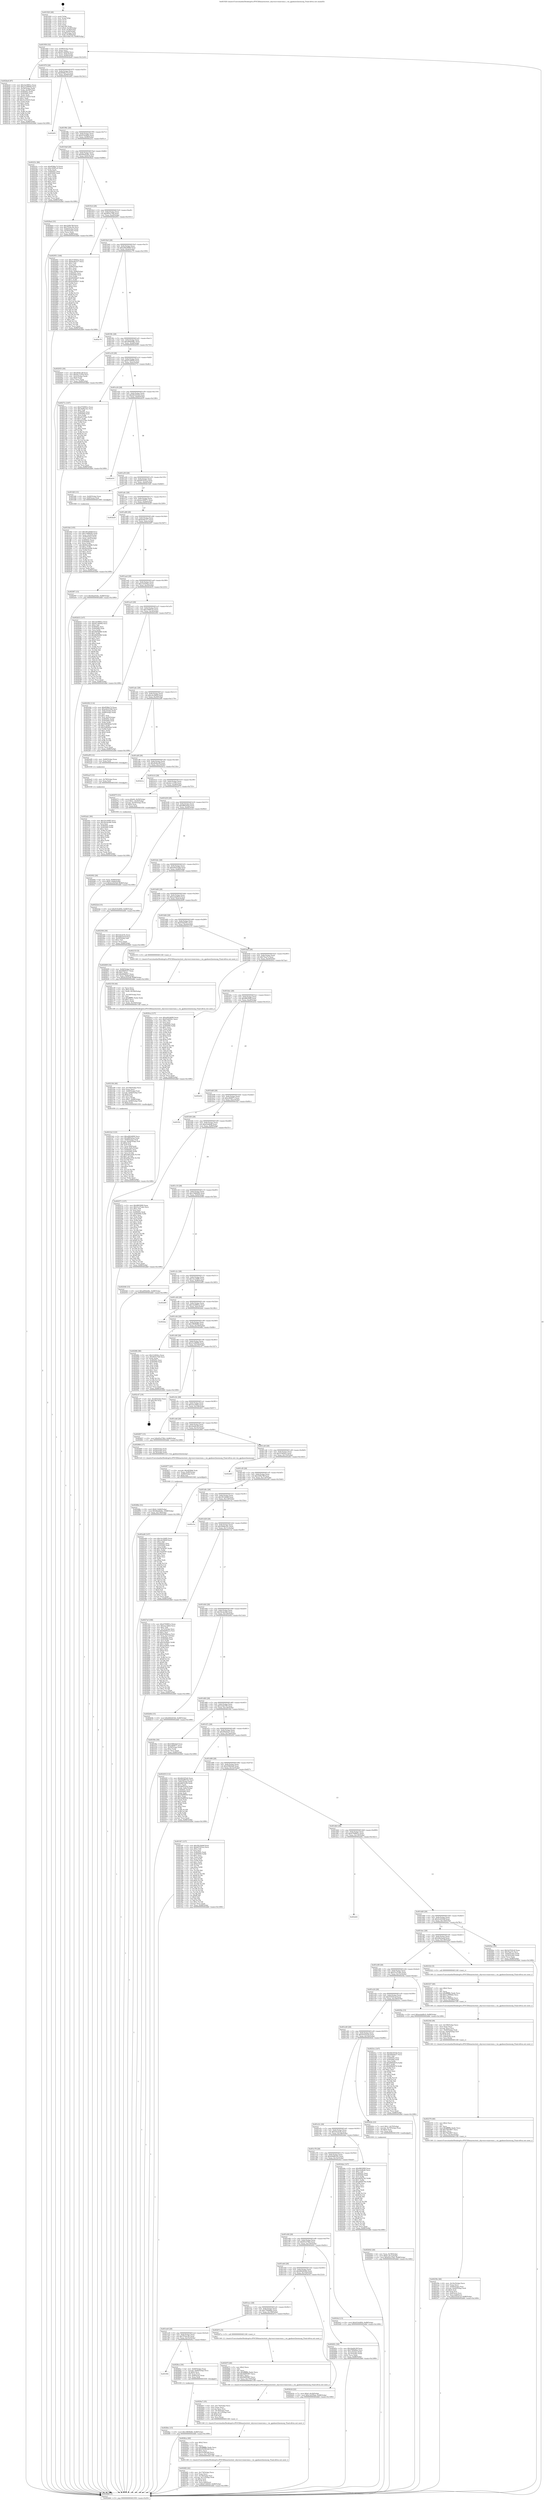 digraph "0x401920" {
  label = "0x401920 (/mnt/c/Users/mathe/Desktop/tcc/POCII/binaries/extr_xhyvesrcvmmvmm.c_vm_gpabase2memseg_Final-ollvm.out::main(0))"
  labelloc = "t"
  node[shape=record]

  Entry [label="",width=0.3,height=0.3,shape=circle,fillcolor=black,style=filled]
  "0x401950" [label="{
     0x401950 [32]\l
     | [instrs]\l
     &nbsp;&nbsp;0x401950 \<+6\>: mov -0x88(%rbp),%eax\l
     &nbsp;&nbsp;0x401956 \<+2\>: mov %eax,%ecx\l
     &nbsp;&nbsp;0x401958 \<+6\>: sub $0x81c46994,%ecx\l
     &nbsp;&nbsp;0x40195e \<+6\>: mov %eax,-0x8c(%rbp)\l
     &nbsp;&nbsp;0x401964 \<+6\>: mov %ecx,-0x90(%rbp)\l
     &nbsp;&nbsp;0x40196a \<+6\>: je 0000000000402be6 \<main+0x12c6\>\l
  }"]
  "0x402be6" [label="{
     0x402be6 [97]\l
     | [instrs]\l
     &nbsp;&nbsp;0x402be6 \<+5\>: mov $0x1be9891e,%eax\l
     &nbsp;&nbsp;0x402beb \<+5\>: mov $0x21e08004,%ecx\l
     &nbsp;&nbsp;0x402bf0 \<+3\>: mov -0x34(%rbp),%edx\l
     &nbsp;&nbsp;0x402bf3 \<+3\>: mov %edx,-0x24(%rbp)\l
     &nbsp;&nbsp;0x402bf6 \<+7\>: mov 0x40505c,%edx\l
     &nbsp;&nbsp;0x402bfd \<+7\>: mov 0x405060,%esi\l
     &nbsp;&nbsp;0x402c04 \<+2\>: mov %edx,%edi\l
     &nbsp;&nbsp;0x402c06 \<+6\>: sub $0x3cc53d10,%edi\l
     &nbsp;&nbsp;0x402c0c \<+3\>: sub $0x1,%edi\l
     &nbsp;&nbsp;0x402c0f \<+6\>: add $0x3cc53d10,%edi\l
     &nbsp;&nbsp;0x402c15 \<+3\>: imul %edi,%edx\l
     &nbsp;&nbsp;0x402c18 \<+3\>: and $0x1,%edx\l
     &nbsp;&nbsp;0x402c1b \<+3\>: cmp $0x0,%edx\l
     &nbsp;&nbsp;0x402c1e \<+4\>: sete %r8b\l
     &nbsp;&nbsp;0x402c22 \<+3\>: cmp $0xa,%esi\l
     &nbsp;&nbsp;0x402c25 \<+4\>: setl %r9b\l
     &nbsp;&nbsp;0x402c29 \<+3\>: mov %r8b,%r10b\l
     &nbsp;&nbsp;0x402c2c \<+3\>: and %r9b,%r10b\l
     &nbsp;&nbsp;0x402c2f \<+3\>: xor %r9b,%r8b\l
     &nbsp;&nbsp;0x402c32 \<+3\>: or %r8b,%r10b\l
     &nbsp;&nbsp;0x402c35 \<+4\>: test $0x1,%r10b\l
     &nbsp;&nbsp;0x402c39 \<+3\>: cmovne %ecx,%eax\l
     &nbsp;&nbsp;0x402c3c \<+6\>: mov %eax,-0x88(%rbp)\l
     &nbsp;&nbsp;0x402c42 \<+5\>: jmp 0000000000402db6 \<main+0x1496\>\l
  }"]
  "0x401970" [label="{
     0x401970 [28]\l
     | [instrs]\l
     &nbsp;&nbsp;0x401970 \<+5\>: jmp 0000000000401975 \<main+0x55\>\l
     &nbsp;&nbsp;0x401975 \<+6\>: mov -0x8c(%rbp),%eax\l
     &nbsp;&nbsp;0x40197b \<+5\>: sub $0x8598a71f,%eax\l
     &nbsp;&nbsp;0x401980 \<+6\>: mov %eax,-0x94(%rbp)\l
     &nbsp;&nbsp;0x401986 \<+6\>: je 0000000000402d01 \<main+0x13e1\>\l
  }"]
  Exit [label="",width=0.3,height=0.3,shape=circle,fillcolor=black,style=filled,peripheries=2]
  "0x402d01" [label="{
     0x402d01\l
  }", style=dashed]
  "0x40198c" [label="{
     0x40198c [28]\l
     | [instrs]\l
     &nbsp;&nbsp;0x40198c \<+5\>: jmp 0000000000401991 \<main+0x71\>\l
     &nbsp;&nbsp;0x401991 \<+6\>: mov -0x8c(%rbp),%eax\l
     &nbsp;&nbsp;0x401997 \<+5\>: sub $0x919c6f04,%eax\l
     &nbsp;&nbsp;0x40199c \<+6\>: mov %eax,-0x98(%rbp)\l
     &nbsp;&nbsp;0x4019a2 \<+6\>: je 000000000040223c \<main+0x91c\>\l
  }"]
  "0x402ab1" [label="{
     0x402ab1 [90]\l
     | [instrs]\l
     &nbsp;&nbsp;0x402ab1 \<+5\>: mov $0x1bc249f5,%ecx\l
     &nbsp;&nbsp;0x402ab6 \<+5\>: mov $0x3bcda3b6,%edx\l
     &nbsp;&nbsp;0x402abb \<+2\>: xor %esi,%esi\l
     &nbsp;&nbsp;0x402abd \<+8\>: mov 0x40505c,%r8d\l
     &nbsp;&nbsp;0x402ac5 \<+8\>: mov 0x405060,%r9d\l
     &nbsp;&nbsp;0x402acd \<+3\>: sub $0x1,%esi\l
     &nbsp;&nbsp;0x402ad0 \<+3\>: mov %r8d,%r10d\l
     &nbsp;&nbsp;0x402ad3 \<+3\>: add %esi,%r10d\l
     &nbsp;&nbsp;0x402ad6 \<+4\>: imul %r10d,%r8d\l
     &nbsp;&nbsp;0x402ada \<+4\>: and $0x1,%r8d\l
     &nbsp;&nbsp;0x402ade \<+4\>: cmp $0x0,%r8d\l
     &nbsp;&nbsp;0x402ae2 \<+4\>: sete %r11b\l
     &nbsp;&nbsp;0x402ae6 \<+4\>: cmp $0xa,%r9d\l
     &nbsp;&nbsp;0x402aea \<+3\>: setl %bl\l
     &nbsp;&nbsp;0x402aed \<+3\>: mov %r11b,%r14b\l
     &nbsp;&nbsp;0x402af0 \<+3\>: and %bl,%r14b\l
     &nbsp;&nbsp;0x402af3 \<+3\>: xor %bl,%r11b\l
     &nbsp;&nbsp;0x402af6 \<+3\>: or %r11b,%r14b\l
     &nbsp;&nbsp;0x402af9 \<+4\>: test $0x1,%r14b\l
     &nbsp;&nbsp;0x402afd \<+3\>: cmovne %edx,%ecx\l
     &nbsp;&nbsp;0x402b00 \<+6\>: mov %ecx,-0x88(%rbp)\l
     &nbsp;&nbsp;0x402b06 \<+5\>: jmp 0000000000402db6 \<main+0x1496\>\l
  }"]
  "0x40223c" [label="{
     0x40223c [86]\l
     | [instrs]\l
     &nbsp;&nbsp;0x40223c \<+5\>: mov $0x8598a71f,%eax\l
     &nbsp;&nbsp;0x402241 \<+5\>: mov $0xc509f1a5,%ecx\l
     &nbsp;&nbsp;0x402246 \<+2\>: xor %edx,%edx\l
     &nbsp;&nbsp;0x402248 \<+7\>: mov 0x40505c,%esi\l
     &nbsp;&nbsp;0x40224f \<+7\>: mov 0x405060,%edi\l
     &nbsp;&nbsp;0x402256 \<+3\>: sub $0x1,%edx\l
     &nbsp;&nbsp;0x402259 \<+3\>: mov %esi,%r8d\l
     &nbsp;&nbsp;0x40225c \<+3\>: add %edx,%r8d\l
     &nbsp;&nbsp;0x40225f \<+4\>: imul %r8d,%esi\l
     &nbsp;&nbsp;0x402263 \<+3\>: and $0x1,%esi\l
     &nbsp;&nbsp;0x402266 \<+3\>: cmp $0x0,%esi\l
     &nbsp;&nbsp;0x402269 \<+4\>: sete %r9b\l
     &nbsp;&nbsp;0x40226d \<+3\>: cmp $0xa,%edi\l
     &nbsp;&nbsp;0x402270 \<+4\>: setl %r10b\l
     &nbsp;&nbsp;0x402274 \<+3\>: mov %r9b,%r11b\l
     &nbsp;&nbsp;0x402277 \<+3\>: and %r10b,%r11b\l
     &nbsp;&nbsp;0x40227a \<+3\>: xor %r10b,%r9b\l
     &nbsp;&nbsp;0x40227d \<+3\>: or %r9b,%r11b\l
     &nbsp;&nbsp;0x402280 \<+4\>: test $0x1,%r11b\l
     &nbsp;&nbsp;0x402284 \<+3\>: cmovne %ecx,%eax\l
     &nbsp;&nbsp;0x402287 \<+6\>: mov %eax,-0x88(%rbp)\l
     &nbsp;&nbsp;0x40228d \<+5\>: jmp 0000000000402db6 \<main+0x1496\>\l
  }"]
  "0x4019a8" [label="{
     0x4019a8 [28]\l
     | [instrs]\l
     &nbsp;&nbsp;0x4019a8 \<+5\>: jmp 00000000004019ad \<main+0x8d\>\l
     &nbsp;&nbsp;0x4019ad \<+6\>: mov -0x8c(%rbp),%eax\l
     &nbsp;&nbsp;0x4019b3 \<+5\>: sub $0x9da452bc,%eax\l
     &nbsp;&nbsp;0x4019b8 \<+6\>: mov %eax,-0x9c(%rbp)\l
     &nbsp;&nbsp;0x4019be \<+6\>: je 00000000004028ad \<main+0xf8d\>\l
  }"]
  "0x402aa5" [label="{
     0x402aa5 [12]\l
     | [instrs]\l
     &nbsp;&nbsp;0x402aa5 \<+4\>: mov -0x78(%rbp),%rax\l
     &nbsp;&nbsp;0x402aa9 \<+3\>: mov %rax,%rdi\l
     &nbsp;&nbsp;0x402aac \<+5\>: call 0000000000401030 \<free@plt\>\l
     | [calls]\l
     &nbsp;&nbsp;0x401030 \{1\} (unknown)\l
  }"]
  "0x4028ad" [label="{
     0x4028ad [33]\l
     | [instrs]\l
     &nbsp;&nbsp;0x4028ad \<+5\>: mov $0x32f9a78f,%eax\l
     &nbsp;&nbsp;0x4028b2 \<+5\>: mov $0x7f19ec5b,%ecx\l
     &nbsp;&nbsp;0x4028b7 \<+6\>: mov -0x84(%rbp),%edx\l
     &nbsp;&nbsp;0x4028bd \<+3\>: cmp -0x54(%rbp),%edx\l
     &nbsp;&nbsp;0x4028c0 \<+3\>: cmovl %ecx,%eax\l
     &nbsp;&nbsp;0x4028c3 \<+6\>: mov %eax,-0x88(%rbp)\l
     &nbsp;&nbsp;0x4028c9 \<+5\>: jmp 0000000000402db6 \<main+0x1496\>\l
  }"]
  "0x4019c4" [label="{
     0x4019c4 [28]\l
     | [instrs]\l
     &nbsp;&nbsp;0x4019c4 \<+5\>: jmp 00000000004019c9 \<main+0xa9\>\l
     &nbsp;&nbsp;0x4019c9 \<+6\>: mov -0x8c(%rbp),%eax\l
     &nbsp;&nbsp;0x4019cf \<+5\>: sub $0x9f32c7b8,%eax\l
     &nbsp;&nbsp;0x4019d4 \<+6\>: mov %eax,-0xa0(%rbp)\l
     &nbsp;&nbsp;0x4019da \<+6\>: je 0000000000402951 \<main+0x1031\>\l
  }"]
  "0x4028ec" [label="{
     0x4028ec [15]\l
     | [instrs]\l
     &nbsp;&nbsp;0x4028ec \<+10\>: movl $0x1f809b86,-0x88(%rbp)\l
     &nbsp;&nbsp;0x4028f6 \<+5\>: jmp 0000000000402db6 \<main+0x1496\>\l
  }"]
  "0x402951" [label="{
     0x402951 [166]\l
     | [instrs]\l
     &nbsp;&nbsp;0x402951 \<+5\>: mov $0x31492fce,%eax\l
     &nbsp;&nbsp;0x402956 \<+5\>: mov $0xbe4fc317,%ecx\l
     &nbsp;&nbsp;0x40295b \<+2\>: mov $0x1,%dl\l
     &nbsp;&nbsp;0x40295d \<+2\>: xor %esi,%esi\l
     &nbsp;&nbsp;0x40295f \<+6\>: mov -0x84(%rbp),%edi\l
     &nbsp;&nbsp;0x402965 \<+3\>: sub $0x1,%esi\l
     &nbsp;&nbsp;0x402968 \<+2\>: sub %esi,%edi\l
     &nbsp;&nbsp;0x40296a \<+6\>: mov %edi,-0x84(%rbp)\l
     &nbsp;&nbsp;0x402970 \<+7\>: mov 0x40505c,%esi\l
     &nbsp;&nbsp;0x402977 \<+7\>: mov 0x405060,%edi\l
     &nbsp;&nbsp;0x40297e \<+3\>: mov %esi,%r8d\l
     &nbsp;&nbsp;0x402981 \<+7\>: sub $0x65049d37,%r8d\l
     &nbsp;&nbsp;0x402988 \<+4\>: sub $0x1,%r8d\l
     &nbsp;&nbsp;0x40298c \<+7\>: add $0x65049d37,%r8d\l
     &nbsp;&nbsp;0x402993 \<+4\>: imul %r8d,%esi\l
     &nbsp;&nbsp;0x402997 \<+3\>: and $0x1,%esi\l
     &nbsp;&nbsp;0x40299a \<+3\>: cmp $0x0,%esi\l
     &nbsp;&nbsp;0x40299d \<+4\>: sete %r9b\l
     &nbsp;&nbsp;0x4029a1 \<+3\>: cmp $0xa,%edi\l
     &nbsp;&nbsp;0x4029a4 \<+4\>: setl %r10b\l
     &nbsp;&nbsp;0x4029a8 \<+3\>: mov %r9b,%r11b\l
     &nbsp;&nbsp;0x4029ab \<+4\>: xor $0xff,%r11b\l
     &nbsp;&nbsp;0x4029af \<+3\>: mov %r10b,%bl\l
     &nbsp;&nbsp;0x4029b2 \<+3\>: xor $0xff,%bl\l
     &nbsp;&nbsp;0x4029b5 \<+3\>: xor $0x1,%dl\l
     &nbsp;&nbsp;0x4029b8 \<+3\>: mov %r11b,%r14b\l
     &nbsp;&nbsp;0x4029bb \<+4\>: and $0xff,%r14b\l
     &nbsp;&nbsp;0x4029bf \<+3\>: and %dl,%r9b\l
     &nbsp;&nbsp;0x4029c2 \<+3\>: mov %bl,%r15b\l
     &nbsp;&nbsp;0x4029c5 \<+4\>: and $0xff,%r15b\l
     &nbsp;&nbsp;0x4029c9 \<+3\>: and %dl,%r10b\l
     &nbsp;&nbsp;0x4029cc \<+3\>: or %r9b,%r14b\l
     &nbsp;&nbsp;0x4029cf \<+3\>: or %r10b,%r15b\l
     &nbsp;&nbsp;0x4029d2 \<+3\>: xor %r15b,%r14b\l
     &nbsp;&nbsp;0x4029d5 \<+3\>: or %bl,%r11b\l
     &nbsp;&nbsp;0x4029d8 \<+4\>: xor $0xff,%r11b\l
     &nbsp;&nbsp;0x4029dc \<+3\>: or $0x1,%dl\l
     &nbsp;&nbsp;0x4029df \<+3\>: and %dl,%r11b\l
     &nbsp;&nbsp;0x4029e2 \<+3\>: or %r11b,%r14b\l
     &nbsp;&nbsp;0x4029e5 \<+4\>: test $0x1,%r14b\l
     &nbsp;&nbsp;0x4029e9 \<+3\>: cmovne %ecx,%eax\l
     &nbsp;&nbsp;0x4029ec \<+6\>: mov %eax,-0x88(%rbp)\l
     &nbsp;&nbsp;0x4029f2 \<+5\>: jmp 0000000000402db6 \<main+0x1496\>\l
  }"]
  "0x4019e0" [label="{
     0x4019e0 [28]\l
     | [instrs]\l
     &nbsp;&nbsp;0x4019e0 \<+5\>: jmp 00000000004019e5 \<main+0xc5\>\l
     &nbsp;&nbsp;0x4019e5 \<+6\>: mov -0x8c(%rbp),%eax\l
     &nbsp;&nbsp;0x4019eb \<+5\>: sub $0xa062d699,%eax\l
     &nbsp;&nbsp;0x4019f0 \<+6\>: mov %eax,-0xa4(%rbp)\l
     &nbsp;&nbsp;0x4019f6 \<+6\>: je 0000000000402c79 \<main+0x1359\>\l
  }"]
  "0x401f04" [label="{
     0x401f04\l
  }", style=dashed]
  "0x402c79" [label="{
     0x402c79\l
  }", style=dashed]
  "0x4019fc" [label="{
     0x4019fc [28]\l
     | [instrs]\l
     &nbsp;&nbsp;0x4019fc \<+5\>: jmp 0000000000401a01 \<main+0xe1\>\l
     &nbsp;&nbsp;0x401a01 \<+6\>: mov -0x8c(%rbp),%eax\l
     &nbsp;&nbsp;0x401a07 \<+5\>: sub $0xa894dd8c,%eax\l
     &nbsp;&nbsp;0x401a0c \<+6\>: mov %eax,-0xa8(%rbp)\l
     &nbsp;&nbsp;0x401a12 \<+6\>: je 0000000000402055 \<main+0x735\>\l
  }"]
  "0x4028ce" [label="{
     0x4028ce [30]\l
     | [instrs]\l
     &nbsp;&nbsp;0x4028ce \<+4\>: mov -0x60(%rbp),%rax\l
     &nbsp;&nbsp;0x4028d2 \<+7\>: movslq -0x84(%rbp),%rcx\l
     &nbsp;&nbsp;0x4028d9 \<+4\>: shl $0x4,%rcx\l
     &nbsp;&nbsp;0x4028dd \<+3\>: add %rcx,%rax\l
     &nbsp;&nbsp;0x4028e0 \<+4\>: mov 0x8(%rax),%rax\l
     &nbsp;&nbsp;0x4028e4 \<+3\>: mov %rax,%rdi\l
     &nbsp;&nbsp;0x4028e7 \<+5\>: call 0000000000401030 \<free@plt\>\l
     | [calls]\l
     &nbsp;&nbsp;0x401030 \{1\} (unknown)\l
  }"]
  "0x402055" [label="{
     0x402055 [30]\l
     | [instrs]\l
     &nbsp;&nbsp;0x402055 \<+5\>: mov $0xdb4bceff,%eax\l
     &nbsp;&nbsp;0x40205a \<+5\>: mov $0xdec1c034,%ecx\l
     &nbsp;&nbsp;0x40205f \<+3\>: mov -0x2c(%rbp),%edx\l
     &nbsp;&nbsp;0x402062 \<+3\>: cmp $0x0,%edx\l
     &nbsp;&nbsp;0x402065 \<+3\>: cmove %ecx,%eax\l
     &nbsp;&nbsp;0x402068 \<+6\>: mov %eax,-0x88(%rbp)\l
     &nbsp;&nbsp;0x40206e \<+5\>: jmp 0000000000402db6 \<main+0x1496\>\l
  }"]
  "0x401a18" [label="{
     0x401a18 [28]\l
     | [instrs]\l
     &nbsp;&nbsp;0x401a18 \<+5\>: jmp 0000000000401a1d \<main+0xfd\>\l
     &nbsp;&nbsp;0x401a1d \<+6\>: mov -0x8c(%rbp),%eax\l
     &nbsp;&nbsp;0x401a23 \<+5\>: sub $0xb7c6f420,%eax\l
     &nbsp;&nbsp;0x401a28 \<+6\>: mov %eax,-0xac(%rbp)\l
     &nbsp;&nbsp;0x401a2e \<+6\>: je 000000000040271c \<main+0xdfc\>\l
  }"]
  "0x40288e" [label="{
     0x40288e [31]\l
     | [instrs]\l
     &nbsp;&nbsp;0x40288e \<+10\>: movl $0x0,-0x84(%rbp)\l
     &nbsp;&nbsp;0x402898 \<+10\>: movl $0x9da452bc,-0x88(%rbp)\l
     &nbsp;&nbsp;0x4028a2 \<+6\>: mov %eax,-0x178(%rbp)\l
     &nbsp;&nbsp;0x4028a8 \<+5\>: jmp 0000000000402db6 \<main+0x1496\>\l
  }"]
  "0x40271c" [label="{
     0x40271c [147]\l
     | [instrs]\l
     &nbsp;&nbsp;0x40271c \<+5\>: mov $0x4700891e,%eax\l
     &nbsp;&nbsp;0x402721 \<+5\>: mov $0x3b9be32c,%ecx\l
     &nbsp;&nbsp;0x402726 \<+2\>: mov $0x1,%dl\l
     &nbsp;&nbsp;0x402728 \<+7\>: mov 0x40505c,%esi\l
     &nbsp;&nbsp;0x40272f \<+7\>: mov 0x405060,%edi\l
     &nbsp;&nbsp;0x402736 \<+3\>: mov %esi,%r8d\l
     &nbsp;&nbsp;0x402739 \<+7\>: add $0xaf1478ac,%r8d\l
     &nbsp;&nbsp;0x402740 \<+4\>: sub $0x1,%r8d\l
     &nbsp;&nbsp;0x402744 \<+7\>: sub $0xaf1478ac,%r8d\l
     &nbsp;&nbsp;0x40274b \<+4\>: imul %r8d,%esi\l
     &nbsp;&nbsp;0x40274f \<+3\>: and $0x1,%esi\l
     &nbsp;&nbsp;0x402752 \<+3\>: cmp $0x0,%esi\l
     &nbsp;&nbsp;0x402755 \<+4\>: sete %r9b\l
     &nbsp;&nbsp;0x402759 \<+3\>: cmp $0xa,%edi\l
     &nbsp;&nbsp;0x40275c \<+4\>: setl %r10b\l
     &nbsp;&nbsp;0x402760 \<+3\>: mov %r9b,%r11b\l
     &nbsp;&nbsp;0x402763 \<+4\>: xor $0xff,%r11b\l
     &nbsp;&nbsp;0x402767 \<+3\>: mov %r10b,%bl\l
     &nbsp;&nbsp;0x40276a \<+3\>: xor $0xff,%bl\l
     &nbsp;&nbsp;0x40276d \<+3\>: xor $0x1,%dl\l
     &nbsp;&nbsp;0x402770 \<+3\>: mov %r11b,%r14b\l
     &nbsp;&nbsp;0x402773 \<+4\>: and $0xff,%r14b\l
     &nbsp;&nbsp;0x402777 \<+3\>: and %dl,%r9b\l
     &nbsp;&nbsp;0x40277a \<+3\>: mov %bl,%r15b\l
     &nbsp;&nbsp;0x40277d \<+4\>: and $0xff,%r15b\l
     &nbsp;&nbsp;0x402781 \<+3\>: and %dl,%r10b\l
     &nbsp;&nbsp;0x402784 \<+3\>: or %r9b,%r14b\l
     &nbsp;&nbsp;0x402787 \<+3\>: or %r10b,%r15b\l
     &nbsp;&nbsp;0x40278a \<+3\>: xor %r15b,%r14b\l
     &nbsp;&nbsp;0x40278d \<+3\>: or %bl,%r11b\l
     &nbsp;&nbsp;0x402790 \<+4\>: xor $0xff,%r11b\l
     &nbsp;&nbsp;0x402794 \<+3\>: or $0x1,%dl\l
     &nbsp;&nbsp;0x402797 \<+3\>: and %dl,%r11b\l
     &nbsp;&nbsp;0x40279a \<+3\>: or %r11b,%r14b\l
     &nbsp;&nbsp;0x40279d \<+4\>: test $0x1,%r14b\l
     &nbsp;&nbsp;0x4027a1 \<+3\>: cmovne %ecx,%eax\l
     &nbsp;&nbsp;0x4027a4 \<+6\>: mov %eax,-0x88(%rbp)\l
     &nbsp;&nbsp;0x4027aa \<+5\>: jmp 0000000000402db6 \<main+0x1496\>\l
  }"]
  "0x401a34" [label="{
     0x401a34 [28]\l
     | [instrs]\l
     &nbsp;&nbsp;0x401a34 \<+5\>: jmp 0000000000401a39 \<main+0x119\>\l
     &nbsp;&nbsp;0x401a39 \<+6\>: mov -0x8c(%rbp),%eax\l
     &nbsp;&nbsp;0x401a3f \<+5\>: sub $0xb8c025e6,%eax\l
     &nbsp;&nbsp;0x401a44 \<+6\>: mov %eax,-0xb0(%rbp)\l
     &nbsp;&nbsp;0x401a4a \<+6\>: je 0000000000402d10 \<main+0x13f0\>\l
  }"]
  "0x402877" [label="{
     0x402877 [23]\l
     | [instrs]\l
     &nbsp;&nbsp;0x402877 \<+10\>: movabs $0x4030b6,%rdi\l
     &nbsp;&nbsp;0x402881 \<+3\>: mov %eax,-0x80(%rbp)\l
     &nbsp;&nbsp;0x402884 \<+3\>: mov -0x80(%rbp),%esi\l
     &nbsp;&nbsp;0x402887 \<+2\>: mov $0x0,%al\l
     &nbsp;&nbsp;0x402889 \<+5\>: call 0000000000401040 \<printf@plt\>\l
     | [calls]\l
     &nbsp;&nbsp;0x401040 \{1\} (unknown)\l
  }"]
  "0x402d10" [label="{
     0x402d10\l
  }", style=dashed]
  "0x401a50" [label="{
     0x401a50 [28]\l
     | [instrs]\l
     &nbsp;&nbsp;0x401a50 \<+5\>: jmp 0000000000401a55 \<main+0x135\>\l
     &nbsp;&nbsp;0x401a55 \<+6\>: mov -0x8c(%rbp),%eax\l
     &nbsp;&nbsp;0x401a5b \<+5\>: sub $0xb97433ca,%eax\l
     &nbsp;&nbsp;0x401a60 \<+6\>: mov %eax,-0xb4(%rbp)\l
     &nbsp;&nbsp;0x401a66 \<+6\>: je 0000000000401fd0 \<main+0x6b0\>\l
  }"]
  "0x4026f2" [label="{
     0x4026f2 [42]\l
     | [instrs]\l
     &nbsp;&nbsp;0x4026f2 \<+6\>: mov -0x174(%rbp),%ecx\l
     &nbsp;&nbsp;0x4026f8 \<+3\>: imul %eax,%ecx\l
     &nbsp;&nbsp;0x4026fb \<+4\>: mov -0x78(%rbp),%rsi\l
     &nbsp;&nbsp;0x4026ff \<+4\>: movslq -0x7c(%rbp),%rdi\l
     &nbsp;&nbsp;0x402703 \<+4\>: shl $0x4,%rdi\l
     &nbsp;&nbsp;0x402707 \<+3\>: add %rdi,%rsi\l
     &nbsp;&nbsp;0x40270a \<+3\>: mov %ecx,0x8(%rsi)\l
     &nbsp;&nbsp;0x40270d \<+10\>: movl $0xb7c6f420,-0x88(%rbp)\l
     &nbsp;&nbsp;0x402717 \<+5\>: jmp 0000000000402db6 \<main+0x1496\>\l
  }"]
  "0x401fd0" [label="{
     0x401fd0 [13]\l
     | [instrs]\l
     &nbsp;&nbsp;0x401fd0 \<+4\>: mov -0x40(%rbp),%rax\l
     &nbsp;&nbsp;0x401fd4 \<+4\>: mov 0x8(%rax),%rdi\l
     &nbsp;&nbsp;0x401fd8 \<+5\>: call 0000000000401060 \<atoi@plt\>\l
     | [calls]\l
     &nbsp;&nbsp;0x401060 \{1\} (unknown)\l
  }"]
  "0x401a6c" [label="{
     0x401a6c [28]\l
     | [instrs]\l
     &nbsp;&nbsp;0x401a6c \<+5\>: jmp 0000000000401a71 \<main+0x151\>\l
     &nbsp;&nbsp;0x401a71 \<+6\>: mov -0x8c(%rbp),%eax\l
     &nbsp;&nbsp;0x401a77 \<+5\>: sub $0xba180671,%eax\l
     &nbsp;&nbsp;0x401a7c \<+6\>: mov %eax,-0xb8(%rbp)\l
     &nbsp;&nbsp;0x401a82 \<+6\>: je 0000000000402b29 \<main+0x1209\>\l
  }"]
  "0x4026ca" [label="{
     0x4026ca [40]\l
     | [instrs]\l
     &nbsp;&nbsp;0x4026ca \<+5\>: mov $0x2,%ecx\l
     &nbsp;&nbsp;0x4026cf \<+1\>: cltd\l
     &nbsp;&nbsp;0x4026d0 \<+2\>: idiv %ecx\l
     &nbsp;&nbsp;0x4026d2 \<+6\>: imul $0xfffffffe,%edx,%ecx\l
     &nbsp;&nbsp;0x4026d8 \<+6\>: add $0x5529b3e8,%ecx\l
     &nbsp;&nbsp;0x4026de \<+3\>: add $0x1,%ecx\l
     &nbsp;&nbsp;0x4026e1 \<+6\>: sub $0x5529b3e8,%ecx\l
     &nbsp;&nbsp;0x4026e7 \<+6\>: mov %ecx,-0x174(%rbp)\l
     &nbsp;&nbsp;0x4026ed \<+5\>: call 0000000000401160 \<next_i\>\l
     | [calls]\l
     &nbsp;&nbsp;0x401160 \{1\} (/mnt/c/Users/mathe/Desktop/tcc/POCII/binaries/extr_xhyvesrcvmmvmm.c_vm_gpabase2memseg_Final-ollvm.out::next_i)\l
  }"]
  "0x402b29" [label="{
     0x402b29\l
  }", style=dashed]
  "0x401a88" [label="{
     0x401a88 [28]\l
     | [instrs]\l
     &nbsp;&nbsp;0x401a88 \<+5\>: jmp 0000000000401a8d \<main+0x16d\>\l
     &nbsp;&nbsp;0x401a8d \<+6\>: mov -0x8c(%rbp),%eax\l
     &nbsp;&nbsp;0x401a93 \<+5\>: sub $0xbe4fc317,%eax\l
     &nbsp;&nbsp;0x401a98 \<+6\>: mov %eax,-0xbc(%rbp)\l
     &nbsp;&nbsp;0x401a9e \<+6\>: je 00000000004029f7 \<main+0x10d7\>\l
  }"]
  "0x4026a7" [label="{
     0x4026a7 [35]\l
     | [instrs]\l
     &nbsp;&nbsp;0x4026a7 \<+6\>: mov -0x170(%rbp),%ecx\l
     &nbsp;&nbsp;0x4026ad \<+3\>: imul %eax,%ecx\l
     &nbsp;&nbsp;0x4026b0 \<+3\>: movslq %ecx,%rsi\l
     &nbsp;&nbsp;0x4026b3 \<+4\>: mov -0x78(%rbp),%rdi\l
     &nbsp;&nbsp;0x4026b7 \<+4\>: movslq -0x7c(%rbp),%r8\l
     &nbsp;&nbsp;0x4026bb \<+4\>: shl $0x4,%r8\l
     &nbsp;&nbsp;0x4026bf \<+3\>: add %r8,%rdi\l
     &nbsp;&nbsp;0x4026c2 \<+3\>: mov %rsi,(%rdi)\l
     &nbsp;&nbsp;0x4026c5 \<+5\>: call 0000000000401160 \<next_i\>\l
     | [calls]\l
     &nbsp;&nbsp;0x401160 \{1\} (/mnt/c/Users/mathe/Desktop/tcc/POCII/binaries/extr_xhyvesrcvmmvmm.c_vm_gpabase2memseg_Final-ollvm.out::next_i)\l
  }"]
  "0x4029f7" [label="{
     0x4029f7 [15]\l
     | [instrs]\l
     &nbsp;&nbsp;0x4029f7 \<+10\>: movl $0x9da452bc,-0x88(%rbp)\l
     &nbsp;&nbsp;0x402a01 \<+5\>: jmp 0000000000402db6 \<main+0x1496\>\l
  }"]
  "0x401aa4" [label="{
     0x401aa4 [28]\l
     | [instrs]\l
     &nbsp;&nbsp;0x401aa4 \<+5\>: jmp 0000000000401aa9 \<main+0x189\>\l
     &nbsp;&nbsp;0x401aa9 \<+6\>: mov -0x8c(%rbp),%eax\l
     &nbsp;&nbsp;0x401aaf \<+5\>: sub $0xc3a559ae,%eax\l
     &nbsp;&nbsp;0x401ab4 \<+6\>: mov %eax,-0xc0(%rbp)\l
     &nbsp;&nbsp;0x401aba \<+6\>: je 0000000000402b53 \<main+0x1233\>\l
  }"]
  "0x40267f" [label="{
     0x40267f [40]\l
     | [instrs]\l
     &nbsp;&nbsp;0x40267f \<+5\>: mov $0x2,%ecx\l
     &nbsp;&nbsp;0x402684 \<+1\>: cltd\l
     &nbsp;&nbsp;0x402685 \<+2\>: idiv %ecx\l
     &nbsp;&nbsp;0x402687 \<+6\>: imul $0xfffffffe,%edx,%ecx\l
     &nbsp;&nbsp;0x40268d \<+6\>: add $0x9d093f07,%ecx\l
     &nbsp;&nbsp;0x402693 \<+3\>: add $0x1,%ecx\l
     &nbsp;&nbsp;0x402696 \<+6\>: sub $0x9d093f07,%ecx\l
     &nbsp;&nbsp;0x40269c \<+6\>: mov %ecx,-0x170(%rbp)\l
     &nbsp;&nbsp;0x4026a2 \<+5\>: call 0000000000401160 \<next_i\>\l
     | [calls]\l
     &nbsp;&nbsp;0x401160 \{1\} (/mnt/c/Users/mathe/Desktop/tcc/POCII/binaries/extr_xhyvesrcvmmvmm.c_vm_gpabase2memseg_Final-ollvm.out::next_i)\l
  }"]
  "0x402b53" [label="{
     0x402b53 [147]\l
     | [instrs]\l
     &nbsp;&nbsp;0x402b53 \<+5\>: mov $0x1be9891e,%eax\l
     &nbsp;&nbsp;0x402b58 \<+5\>: mov $0x81c46994,%ecx\l
     &nbsp;&nbsp;0x402b5d \<+2\>: mov $0x1,%dl\l
     &nbsp;&nbsp;0x402b5f \<+7\>: mov 0x40505c,%esi\l
     &nbsp;&nbsp;0x402b66 \<+7\>: mov 0x405060,%edi\l
     &nbsp;&nbsp;0x402b6d \<+3\>: mov %esi,%r8d\l
     &nbsp;&nbsp;0x402b70 \<+7\>: add $0x4f45b686,%r8d\l
     &nbsp;&nbsp;0x402b77 \<+4\>: sub $0x1,%r8d\l
     &nbsp;&nbsp;0x402b7b \<+7\>: sub $0x4f45b686,%r8d\l
     &nbsp;&nbsp;0x402b82 \<+4\>: imul %r8d,%esi\l
     &nbsp;&nbsp;0x402b86 \<+3\>: and $0x1,%esi\l
     &nbsp;&nbsp;0x402b89 \<+3\>: cmp $0x0,%esi\l
     &nbsp;&nbsp;0x402b8c \<+4\>: sete %r9b\l
     &nbsp;&nbsp;0x402b90 \<+3\>: cmp $0xa,%edi\l
     &nbsp;&nbsp;0x402b93 \<+4\>: setl %r10b\l
     &nbsp;&nbsp;0x402b97 \<+3\>: mov %r9b,%r11b\l
     &nbsp;&nbsp;0x402b9a \<+4\>: xor $0xff,%r11b\l
     &nbsp;&nbsp;0x402b9e \<+3\>: mov %r10b,%bl\l
     &nbsp;&nbsp;0x402ba1 \<+3\>: xor $0xff,%bl\l
     &nbsp;&nbsp;0x402ba4 \<+3\>: xor $0x1,%dl\l
     &nbsp;&nbsp;0x402ba7 \<+3\>: mov %r11b,%r14b\l
     &nbsp;&nbsp;0x402baa \<+4\>: and $0xff,%r14b\l
     &nbsp;&nbsp;0x402bae \<+3\>: and %dl,%r9b\l
     &nbsp;&nbsp;0x402bb1 \<+3\>: mov %bl,%r15b\l
     &nbsp;&nbsp;0x402bb4 \<+4\>: and $0xff,%r15b\l
     &nbsp;&nbsp;0x402bb8 \<+3\>: and %dl,%r10b\l
     &nbsp;&nbsp;0x402bbb \<+3\>: or %r9b,%r14b\l
     &nbsp;&nbsp;0x402bbe \<+3\>: or %r10b,%r15b\l
     &nbsp;&nbsp;0x402bc1 \<+3\>: xor %r15b,%r14b\l
     &nbsp;&nbsp;0x402bc4 \<+3\>: or %bl,%r11b\l
     &nbsp;&nbsp;0x402bc7 \<+4\>: xor $0xff,%r11b\l
     &nbsp;&nbsp;0x402bcb \<+3\>: or $0x1,%dl\l
     &nbsp;&nbsp;0x402bce \<+3\>: and %dl,%r11b\l
     &nbsp;&nbsp;0x402bd1 \<+3\>: or %r11b,%r14b\l
     &nbsp;&nbsp;0x402bd4 \<+4\>: test $0x1,%r14b\l
     &nbsp;&nbsp;0x402bd8 \<+3\>: cmovne %ecx,%eax\l
     &nbsp;&nbsp;0x402bdb \<+6\>: mov %eax,-0x88(%rbp)\l
     &nbsp;&nbsp;0x402be1 \<+5\>: jmp 0000000000402db6 \<main+0x1496\>\l
  }"]
  "0x401ac0" [label="{
     0x401ac0 [28]\l
     | [instrs]\l
     &nbsp;&nbsp;0x401ac0 \<+5\>: jmp 0000000000401ac5 \<main+0x1a5\>\l
     &nbsp;&nbsp;0x401ac5 \<+6\>: mov -0x8c(%rbp),%eax\l
     &nbsp;&nbsp;0x401acb \<+5\>: sub $0xc509f1a5,%eax\l
     &nbsp;&nbsp;0x401ad0 \<+6\>: mov %eax,-0xc4(%rbp)\l
     &nbsp;&nbsp;0x401ad6 \<+6\>: je 0000000000402292 \<main+0x972\>\l
  }"]
  "0x401ee8" [label="{
     0x401ee8 [28]\l
     | [instrs]\l
     &nbsp;&nbsp;0x401ee8 \<+5\>: jmp 0000000000401eed \<main+0x5cd\>\l
     &nbsp;&nbsp;0x401eed \<+6\>: mov -0x8c(%rbp),%eax\l
     &nbsp;&nbsp;0x401ef3 \<+5\>: sub $0x7f19ec5b,%eax\l
     &nbsp;&nbsp;0x401ef8 \<+6\>: mov %eax,-0x15c(%rbp)\l
     &nbsp;&nbsp;0x401efe \<+6\>: je 00000000004028ce \<main+0xfae\>\l
  }"]
  "0x402292" [label="{
     0x402292 [114]\l
     | [instrs]\l
     &nbsp;&nbsp;0x402292 \<+5\>: mov $0x8598a71f,%eax\l
     &nbsp;&nbsp;0x402297 \<+5\>: mov $0xe64323b6,%ecx\l
     &nbsp;&nbsp;0x40229c \<+3\>: mov -0x6c(%rbp),%edx\l
     &nbsp;&nbsp;0x40229f \<+3\>: cmp -0x68(%rbp),%edx\l
     &nbsp;&nbsp;0x4022a2 \<+4\>: setl %sil\l
     &nbsp;&nbsp;0x4022a6 \<+4\>: and $0x1,%sil\l
     &nbsp;&nbsp;0x4022aa \<+4\>: mov %sil,-0x25(%rbp)\l
     &nbsp;&nbsp;0x4022ae \<+7\>: mov 0x40505c,%edx\l
     &nbsp;&nbsp;0x4022b5 \<+7\>: mov 0x405060,%edi\l
     &nbsp;&nbsp;0x4022bc \<+3\>: mov %edx,%r8d\l
     &nbsp;&nbsp;0x4022bf \<+7\>: add $0x528046ab,%r8d\l
     &nbsp;&nbsp;0x4022c6 \<+4\>: sub $0x1,%r8d\l
     &nbsp;&nbsp;0x4022ca \<+7\>: sub $0x528046ab,%r8d\l
     &nbsp;&nbsp;0x4022d1 \<+4\>: imul %r8d,%edx\l
     &nbsp;&nbsp;0x4022d5 \<+3\>: and $0x1,%edx\l
     &nbsp;&nbsp;0x4022d8 \<+3\>: cmp $0x0,%edx\l
     &nbsp;&nbsp;0x4022db \<+4\>: sete %sil\l
     &nbsp;&nbsp;0x4022df \<+3\>: cmp $0xa,%edi\l
     &nbsp;&nbsp;0x4022e2 \<+4\>: setl %r9b\l
     &nbsp;&nbsp;0x4022e6 \<+3\>: mov %sil,%r10b\l
     &nbsp;&nbsp;0x4022e9 \<+3\>: and %r9b,%r10b\l
     &nbsp;&nbsp;0x4022ec \<+3\>: xor %r9b,%sil\l
     &nbsp;&nbsp;0x4022ef \<+3\>: or %sil,%r10b\l
     &nbsp;&nbsp;0x4022f2 \<+4\>: test $0x1,%r10b\l
     &nbsp;&nbsp;0x4022f6 \<+3\>: cmovne %ecx,%eax\l
     &nbsp;&nbsp;0x4022f9 \<+6\>: mov %eax,-0x88(%rbp)\l
     &nbsp;&nbsp;0x4022ff \<+5\>: jmp 0000000000402db6 \<main+0x1496\>\l
  }"]
  "0x401adc" [label="{
     0x401adc [28]\l
     | [instrs]\l
     &nbsp;&nbsp;0x401adc \<+5\>: jmp 0000000000401ae1 \<main+0x1c1\>\l
     &nbsp;&nbsp;0x401ae1 \<+6\>: mov -0x8c(%rbp),%eax\l
     &nbsp;&nbsp;0x401ae7 \<+5\>: sub $0xcdc2965f,%eax\l
     &nbsp;&nbsp;0x401aec \<+6\>: mov %eax,-0xc8(%rbp)\l
     &nbsp;&nbsp;0x401af2 \<+6\>: je 0000000000402a99 \<main+0x1179\>\l
  }"]
  "0x40267a" [label="{
     0x40267a [5]\l
     | [instrs]\l
     &nbsp;&nbsp;0x40267a \<+5\>: call 0000000000401160 \<next_i\>\l
     | [calls]\l
     &nbsp;&nbsp;0x401160 \{1\} (/mnt/c/Users/mathe/Desktop/tcc/POCII/binaries/extr_xhyvesrcvmmvmm.c_vm_gpabase2memseg_Final-ollvm.out::next_i)\l
  }"]
  "0x402a99" [label="{
     0x402a99 [12]\l
     | [instrs]\l
     &nbsp;&nbsp;0x402a99 \<+4\>: mov -0x60(%rbp),%rax\l
     &nbsp;&nbsp;0x402a9d \<+3\>: mov %rax,%rdi\l
     &nbsp;&nbsp;0x402aa0 \<+5\>: call 0000000000401030 \<free@plt\>\l
     | [calls]\l
     &nbsp;&nbsp;0x401030 \{1\} (unknown)\l
  }"]
  "0x401af8" [label="{
     0x401af8 [28]\l
     | [instrs]\l
     &nbsp;&nbsp;0x401af8 \<+5\>: jmp 0000000000401afd \<main+0x1dd\>\l
     &nbsp;&nbsp;0x401afd \<+6\>: mov -0x8c(%rbp),%eax\l
     &nbsp;&nbsp;0x401b03 \<+5\>: sub $0xdb4bceff,%eax\l
     &nbsp;&nbsp;0x401b08 \<+6\>: mov %eax,-0xcc(%rbp)\l
     &nbsp;&nbsp;0x401b0e \<+6\>: je 0000000000402b1a \<main+0x11fa\>\l
  }"]
  "0x401ecc" [label="{
     0x401ecc [28]\l
     | [instrs]\l
     &nbsp;&nbsp;0x401ecc \<+5\>: jmp 0000000000401ed1 \<main+0x5b1\>\l
     &nbsp;&nbsp;0x401ed1 \<+6\>: mov -0x8c(%rbp),%eax\l
     &nbsp;&nbsp;0x401ed7 \<+5\>: sub $0x75f9d6be,%eax\l
     &nbsp;&nbsp;0x401edc \<+6\>: mov %eax,-0x158(%rbp)\l
     &nbsp;&nbsp;0x401ee2 \<+6\>: je 000000000040267a \<main+0xd5a\>\l
  }"]
  "0x402b1a" [label="{
     0x402b1a\l
  }", style=dashed]
  "0x401b14" [label="{
     0x401b14 [28]\l
     | [instrs]\l
     &nbsp;&nbsp;0x401b14 \<+5\>: jmp 0000000000401b19 \<main+0x1f9\>\l
     &nbsp;&nbsp;0x401b19 \<+6\>: mov -0x8c(%rbp),%eax\l
     &nbsp;&nbsp;0x401b1f \<+5\>: sub $0xdec1c034,%eax\l
     &nbsp;&nbsp;0x401b24 \<+6\>: mov %eax,-0xd0(%rbp)\l
     &nbsp;&nbsp;0x401b2a \<+6\>: je 0000000000402073 \<main+0x753\>\l
  }"]
  "0x402b3d" [label="{
     0x402b3d [22]\l
     | [instrs]\l
     &nbsp;&nbsp;0x402b3d \<+7\>: movl $0x0,-0x34(%rbp)\l
     &nbsp;&nbsp;0x402b44 \<+10\>: movl $0xc3a559ae,-0x88(%rbp)\l
     &nbsp;&nbsp;0x402b4e \<+5\>: jmp 0000000000402db6 \<main+0x1496\>\l
  }"]
  "0x402073" [label="{
     0x402073 [31]\l
     | [instrs]\l
     &nbsp;&nbsp;0x402073 \<+8\>: movq $0x64,-0x50(%rbp)\l
     &nbsp;&nbsp;0x40207b \<+7\>: movl $0x1,-0x54(%rbp)\l
     &nbsp;&nbsp;0x402082 \<+4\>: movslq -0x54(%rbp),%rax\l
     &nbsp;&nbsp;0x402086 \<+4\>: shl $0x4,%rax\l
     &nbsp;&nbsp;0x40208a \<+3\>: mov %rax,%rdi\l
     &nbsp;&nbsp;0x40208d \<+5\>: call 0000000000401050 \<malloc@plt\>\l
     | [calls]\l
     &nbsp;&nbsp;0x401050 \{1\} (unknown)\l
  }"]
  "0x401b30" [label="{
     0x401b30 [28]\l
     | [instrs]\l
     &nbsp;&nbsp;0x401b30 \<+5\>: jmp 0000000000401b35 \<main+0x215\>\l
     &nbsp;&nbsp;0x401b35 \<+6\>: mov -0x8c(%rbp),%eax\l
     &nbsp;&nbsp;0x401b3b \<+5\>: sub $0xdf85a0ad,%eax\l
     &nbsp;&nbsp;0x401b40 \<+6\>: mov %eax,-0xd4(%rbp)\l
     &nbsp;&nbsp;0x401b46 \<+6\>: je 000000000040222d \<main+0x90d\>\l
  }"]
  "0x401eb0" [label="{
     0x401eb0 [28]\l
     | [instrs]\l
     &nbsp;&nbsp;0x401eb0 \<+5\>: jmp 0000000000401eb5 \<main+0x595\>\l
     &nbsp;&nbsp;0x401eb5 \<+6\>: mov -0x8c(%rbp),%eax\l
     &nbsp;&nbsp;0x401ebb \<+5\>: sub $0x68426344,%eax\l
     &nbsp;&nbsp;0x401ec0 \<+6\>: mov %eax,-0x154(%rbp)\l
     &nbsp;&nbsp;0x401ec6 \<+6\>: je 0000000000402b3d \<main+0x121d\>\l
  }"]
  "0x40222d" [label="{
     0x40222d [15]\l
     | [instrs]\l
     &nbsp;&nbsp;0x40222d \<+10\>: movl $0x919c6f04,-0x88(%rbp)\l
     &nbsp;&nbsp;0x402237 \<+5\>: jmp 0000000000402db6 \<main+0x1496\>\l
  }"]
  "0x401b4c" [label="{
     0x401b4c [28]\l
     | [instrs]\l
     &nbsp;&nbsp;0x401b4c \<+5\>: jmp 0000000000401b51 \<main+0x231\>\l
     &nbsp;&nbsp;0x401b51 \<+6\>: mov -0x8c(%rbp),%eax\l
     &nbsp;&nbsp;0x401b57 \<+5\>: sub $0xe64323b6,%eax\l
     &nbsp;&nbsp;0x401b5c \<+6\>: mov %eax,-0xd8(%rbp)\l
     &nbsp;&nbsp;0x401b62 \<+6\>: je 0000000000402304 \<main+0x9e4\>\l
  }"]
  "0x40265c" [label="{
     0x40265c [30]\l
     | [instrs]\l
     &nbsp;&nbsp;0x40265c \<+5\>: mov $0x2da0b18f,%eax\l
     &nbsp;&nbsp;0x402661 \<+5\>: mov $0x75f9d6be,%ecx\l
     &nbsp;&nbsp;0x402666 \<+3\>: mov -0x7c(%rbp),%edx\l
     &nbsp;&nbsp;0x402669 \<+3\>: cmp -0x70(%rbp),%edx\l
     &nbsp;&nbsp;0x40266c \<+3\>: cmovl %ecx,%eax\l
     &nbsp;&nbsp;0x40266f \<+6\>: mov %eax,-0x88(%rbp)\l
     &nbsp;&nbsp;0x402675 \<+5\>: jmp 0000000000402db6 \<main+0x1496\>\l
  }"]
  "0x402304" [label="{
     0x402304 [30]\l
     | [instrs]\l
     &nbsp;&nbsp;0x402304 \<+5\>: mov $0x5efcdc0e,%eax\l
     &nbsp;&nbsp;0x402309 \<+5\>: mov $0x4db2aeaf,%ecx\l
     &nbsp;&nbsp;0x40230e \<+3\>: mov -0x25(%rbp),%dl\l
     &nbsp;&nbsp;0x402311 \<+3\>: test $0x1,%dl\l
     &nbsp;&nbsp;0x402314 \<+3\>: cmovne %ecx,%eax\l
     &nbsp;&nbsp;0x402317 \<+6\>: mov %eax,-0x88(%rbp)\l
     &nbsp;&nbsp;0x40231d \<+5\>: jmp 0000000000402db6 \<main+0x1496\>\l
  }"]
  "0x401b68" [label="{
     0x401b68 [28]\l
     | [instrs]\l
     &nbsp;&nbsp;0x401b68 \<+5\>: jmp 0000000000401b6d \<main+0x24d\>\l
     &nbsp;&nbsp;0x401b6d \<+6\>: mov -0x8c(%rbp),%eax\l
     &nbsp;&nbsp;0x401b73 \<+5\>: sub $0xeeda66c0,%eax\l
     &nbsp;&nbsp;0x401b78 \<+6\>: mov %eax,-0xdc(%rbp)\l
     &nbsp;&nbsp;0x401b7e \<+6\>: je 0000000000402609 \<main+0xce9\>\l
  }"]
  "0x402642" [label="{
     0x402642 [26]\l
     | [instrs]\l
     &nbsp;&nbsp;0x402642 \<+4\>: mov %rax,-0x78(%rbp)\l
     &nbsp;&nbsp;0x402646 \<+7\>: movl $0x0,-0x7c(%rbp)\l
     &nbsp;&nbsp;0x40264d \<+10\>: movl $0x65e37fb2,-0x88(%rbp)\l
     &nbsp;&nbsp;0x402657 \<+5\>: jmp 0000000000402db6 \<main+0x1496\>\l
  }"]
  "0x402609" [label="{
     0x402609 [34]\l
     | [instrs]\l
     &nbsp;&nbsp;0x402609 \<+3\>: mov -0x64(%rbp),%eax\l
     &nbsp;&nbsp;0x40260c \<+5\>: sub $0x69b8227,%eax\l
     &nbsp;&nbsp;0x402611 \<+3\>: add $0x1,%eax\l
     &nbsp;&nbsp;0x402614 \<+5\>: add $0x69b8227,%eax\l
     &nbsp;&nbsp;0x402619 \<+3\>: mov %eax,-0x64(%rbp)\l
     &nbsp;&nbsp;0x40261c \<+10\>: movl $0x4cd325df,-0x88(%rbp)\l
     &nbsp;&nbsp;0x402626 \<+5\>: jmp 0000000000402db6 \<main+0x1496\>\l
  }"]
  "0x401b84" [label="{
     0x401b84 [28]\l
     | [instrs]\l
     &nbsp;&nbsp;0x401b84 \<+5\>: jmp 0000000000401b89 \<main+0x269\>\l
     &nbsp;&nbsp;0x401b89 \<+6\>: mov -0x8c(%rbp),%eax\l
     &nbsp;&nbsp;0x401b8f \<+5\>: sub $0xf10d2501,%eax\l
     &nbsp;&nbsp;0x401b94 \<+6\>: mov %eax,-0xe0(%rbp)\l
     &nbsp;&nbsp;0x401b9a \<+6\>: je 0000000000402153 \<main+0x833\>\l
  }"]
  "0x401e94" [label="{
     0x401e94 [28]\l
     | [instrs]\l
     &nbsp;&nbsp;0x401e94 \<+5\>: jmp 0000000000401e99 \<main+0x579\>\l
     &nbsp;&nbsp;0x401e99 \<+6\>: mov -0x8c(%rbp),%eax\l
     &nbsp;&nbsp;0x401e9f \<+5\>: sub $0x65e37fb2,%eax\l
     &nbsp;&nbsp;0x401ea4 \<+6\>: mov %eax,-0x150(%rbp)\l
     &nbsp;&nbsp;0x401eaa \<+6\>: je 000000000040265c \<main+0xd3c\>\l
  }"]
  "0x402153" [label="{
     0x402153 [5]\l
     | [instrs]\l
     &nbsp;&nbsp;0x402153 \<+5\>: call 0000000000401160 \<next_i\>\l
     | [calls]\l
     &nbsp;&nbsp;0x401160 \{1\} (/mnt/c/Users/mathe/Desktop/tcc/POCII/binaries/extr_xhyvesrcvmmvmm.c_vm_gpabase2memseg_Final-ollvm.out::next_i)\l
  }"]
  "0x401ba0" [label="{
     0x401ba0 [28]\l
     | [instrs]\l
     &nbsp;&nbsp;0x401ba0 \<+5\>: jmp 0000000000401ba5 \<main+0x285\>\l
     &nbsp;&nbsp;0x401ba5 \<+6\>: mov -0x8c(%rbp),%eax\l
     &nbsp;&nbsp;0x401bab \<+5\>: sub $0x7baa7a,%eax\l
     &nbsp;&nbsp;0x401bb0 \<+6\>: mov %eax,-0xe4(%rbp)\l
     &nbsp;&nbsp;0x401bb6 \<+6\>: je 00000000004020ca \<main+0x7aa\>\l
  }"]
  "0x4024cf" [label="{
     0x4024cf [15]\l
     | [instrs]\l
     &nbsp;&nbsp;0x4024cf \<+10\>: movl $0x919c6f04,-0x88(%rbp)\l
     &nbsp;&nbsp;0x4024d9 \<+5\>: jmp 0000000000402db6 \<main+0x1496\>\l
  }"]
  "0x4020ca" [label="{
     0x4020ca [137]\l
     | [instrs]\l
     &nbsp;&nbsp;0x4020ca \<+5\>: mov $0xa062d699,%eax\l
     &nbsp;&nbsp;0x4020cf \<+5\>: mov $0xf10d2501,%ecx\l
     &nbsp;&nbsp;0x4020d4 \<+2\>: mov $0x1,%dl\l
     &nbsp;&nbsp;0x4020d6 \<+2\>: xor %esi,%esi\l
     &nbsp;&nbsp;0x4020d8 \<+7\>: mov 0x40505c,%edi\l
     &nbsp;&nbsp;0x4020df \<+8\>: mov 0x405060,%r8d\l
     &nbsp;&nbsp;0x4020e7 \<+3\>: sub $0x1,%esi\l
     &nbsp;&nbsp;0x4020ea \<+3\>: mov %edi,%r9d\l
     &nbsp;&nbsp;0x4020ed \<+3\>: add %esi,%r9d\l
     &nbsp;&nbsp;0x4020f0 \<+4\>: imul %r9d,%edi\l
     &nbsp;&nbsp;0x4020f4 \<+3\>: and $0x1,%edi\l
     &nbsp;&nbsp;0x4020f7 \<+3\>: cmp $0x0,%edi\l
     &nbsp;&nbsp;0x4020fa \<+4\>: sete %r10b\l
     &nbsp;&nbsp;0x4020fe \<+4\>: cmp $0xa,%r8d\l
     &nbsp;&nbsp;0x402102 \<+4\>: setl %r11b\l
     &nbsp;&nbsp;0x402106 \<+3\>: mov %r10b,%bl\l
     &nbsp;&nbsp;0x402109 \<+3\>: xor $0xff,%bl\l
     &nbsp;&nbsp;0x40210c \<+3\>: mov %r11b,%r14b\l
     &nbsp;&nbsp;0x40210f \<+4\>: xor $0xff,%r14b\l
     &nbsp;&nbsp;0x402113 \<+3\>: xor $0x1,%dl\l
     &nbsp;&nbsp;0x402116 \<+3\>: mov %bl,%r15b\l
     &nbsp;&nbsp;0x402119 \<+4\>: and $0xff,%r15b\l
     &nbsp;&nbsp;0x40211d \<+3\>: and %dl,%r10b\l
     &nbsp;&nbsp;0x402120 \<+3\>: mov %r14b,%r12b\l
     &nbsp;&nbsp;0x402123 \<+4\>: and $0xff,%r12b\l
     &nbsp;&nbsp;0x402127 \<+3\>: and %dl,%r11b\l
     &nbsp;&nbsp;0x40212a \<+3\>: or %r10b,%r15b\l
     &nbsp;&nbsp;0x40212d \<+3\>: or %r11b,%r12b\l
     &nbsp;&nbsp;0x402130 \<+3\>: xor %r12b,%r15b\l
     &nbsp;&nbsp;0x402133 \<+3\>: or %r14b,%bl\l
     &nbsp;&nbsp;0x402136 \<+3\>: xor $0xff,%bl\l
     &nbsp;&nbsp;0x402139 \<+3\>: or $0x1,%dl\l
     &nbsp;&nbsp;0x40213c \<+2\>: and %dl,%bl\l
     &nbsp;&nbsp;0x40213e \<+3\>: or %bl,%r15b\l
     &nbsp;&nbsp;0x402141 \<+4\>: test $0x1,%r15b\l
     &nbsp;&nbsp;0x402145 \<+3\>: cmovne %ecx,%eax\l
     &nbsp;&nbsp;0x402148 \<+6\>: mov %eax,-0x88(%rbp)\l
     &nbsp;&nbsp;0x40214e \<+5\>: jmp 0000000000402db6 \<main+0x1496\>\l
  }"]
  "0x401bbc" [label="{
     0x401bbc [28]\l
     | [instrs]\l
     &nbsp;&nbsp;0x401bbc \<+5\>: jmp 0000000000401bc1 \<main+0x2a1\>\l
     &nbsp;&nbsp;0x401bc1 \<+6\>: mov -0x8c(%rbp),%eax\l
     &nbsp;&nbsp;0x401bc7 \<+5\>: sub $0x9803999,%eax\l
     &nbsp;&nbsp;0x401bcc \<+6\>: mov %eax,-0xe8(%rbp)\l
     &nbsp;&nbsp;0x401bd2 \<+6\>: je 0000000000402d32 \<main+0x1412\>\l
  }"]
  "0x401e78" [label="{
     0x401e78 [28]\l
     | [instrs]\l
     &nbsp;&nbsp;0x401e78 \<+5\>: jmp 0000000000401e7d \<main+0x55d\>\l
     &nbsp;&nbsp;0x401e7d \<+6\>: mov -0x8c(%rbp),%eax\l
     &nbsp;&nbsp;0x401e83 \<+5\>: sub $0x64d80162,%eax\l
     &nbsp;&nbsp;0x401e88 \<+6\>: mov %eax,-0x14c(%rbp)\l
     &nbsp;&nbsp;0x401e8e \<+6\>: je 00000000004024cf \<main+0xbaf\>\l
  }"]
  "0x402d32" [label="{
     0x402d32\l
  }", style=dashed]
  "0x401bd8" [label="{
     0x401bd8 [28]\l
     | [instrs]\l
     &nbsp;&nbsp;0x401bd8 \<+5\>: jmp 0000000000401bdd \<main+0x2bd\>\l
     &nbsp;&nbsp;0x401bdd \<+6\>: mov -0x8c(%rbp),%eax\l
     &nbsp;&nbsp;0x401be3 \<+5\>: sub $0xe484871,%eax\l
     &nbsp;&nbsp;0x401be8 \<+6\>: mov %eax,-0xec(%rbp)\l
     &nbsp;&nbsp;0x401bee \<+6\>: je 0000000000401f2c \<main+0x60c\>\l
  }"]
  "0x4024de" [label="{
     0x4024de [147]\l
     | [instrs]\l
     &nbsp;&nbsp;0x4024de \<+5\>: mov $0x9803999,%eax\l
     &nbsp;&nbsp;0x4024e3 \<+5\>: mov $0xe5e6b46,%ecx\l
     &nbsp;&nbsp;0x4024e8 \<+2\>: mov $0x1,%dl\l
     &nbsp;&nbsp;0x4024ea \<+7\>: mov 0x40505c,%esi\l
     &nbsp;&nbsp;0x4024f1 \<+7\>: mov 0x405060,%edi\l
     &nbsp;&nbsp;0x4024f8 \<+3\>: mov %esi,%r8d\l
     &nbsp;&nbsp;0x4024fb \<+7\>: add $0xa695b762,%r8d\l
     &nbsp;&nbsp;0x402502 \<+4\>: sub $0x1,%r8d\l
     &nbsp;&nbsp;0x402506 \<+7\>: sub $0xa695b762,%r8d\l
     &nbsp;&nbsp;0x40250d \<+4\>: imul %r8d,%esi\l
     &nbsp;&nbsp;0x402511 \<+3\>: and $0x1,%esi\l
     &nbsp;&nbsp;0x402514 \<+3\>: cmp $0x0,%esi\l
     &nbsp;&nbsp;0x402517 \<+4\>: sete %r9b\l
     &nbsp;&nbsp;0x40251b \<+3\>: cmp $0xa,%edi\l
     &nbsp;&nbsp;0x40251e \<+4\>: setl %r10b\l
     &nbsp;&nbsp;0x402522 \<+3\>: mov %r9b,%r11b\l
     &nbsp;&nbsp;0x402525 \<+4\>: xor $0xff,%r11b\l
     &nbsp;&nbsp;0x402529 \<+3\>: mov %r10b,%bl\l
     &nbsp;&nbsp;0x40252c \<+3\>: xor $0xff,%bl\l
     &nbsp;&nbsp;0x40252f \<+3\>: xor $0x1,%dl\l
     &nbsp;&nbsp;0x402532 \<+3\>: mov %r11b,%r14b\l
     &nbsp;&nbsp;0x402535 \<+4\>: and $0xff,%r14b\l
     &nbsp;&nbsp;0x402539 \<+3\>: and %dl,%r9b\l
     &nbsp;&nbsp;0x40253c \<+3\>: mov %bl,%r15b\l
     &nbsp;&nbsp;0x40253f \<+4\>: and $0xff,%r15b\l
     &nbsp;&nbsp;0x402543 \<+3\>: and %dl,%r10b\l
     &nbsp;&nbsp;0x402546 \<+3\>: or %r9b,%r14b\l
     &nbsp;&nbsp;0x402549 \<+3\>: or %r10b,%r15b\l
     &nbsp;&nbsp;0x40254c \<+3\>: xor %r15b,%r14b\l
     &nbsp;&nbsp;0x40254f \<+3\>: or %bl,%r11b\l
     &nbsp;&nbsp;0x402552 \<+4\>: xor $0xff,%r11b\l
     &nbsp;&nbsp;0x402556 \<+3\>: or $0x1,%dl\l
     &nbsp;&nbsp;0x402559 \<+3\>: and %dl,%r11b\l
     &nbsp;&nbsp;0x40255c \<+3\>: or %r11b,%r14b\l
     &nbsp;&nbsp;0x40255f \<+4\>: test $0x1,%r14b\l
     &nbsp;&nbsp;0x402563 \<+3\>: cmovne %ecx,%eax\l
     &nbsp;&nbsp;0x402566 \<+6\>: mov %eax,-0x88(%rbp)\l
     &nbsp;&nbsp;0x40256c \<+5\>: jmp 0000000000402db6 \<main+0x1496\>\l
  }"]
  "0x401f2c" [label="{
     0x401f2c\l
  }", style=dashed]
  "0x401bf4" [label="{
     0x401bf4 [28]\l
     | [instrs]\l
     &nbsp;&nbsp;0x401bf4 \<+5\>: jmp 0000000000401bf9 \<main+0x2d9\>\l
     &nbsp;&nbsp;0x401bf9 \<+6\>: mov -0x8c(%rbp),%eax\l
     &nbsp;&nbsp;0x401bff \<+5\>: sub $0xe5e6b46,%eax\l
     &nbsp;&nbsp;0x401c04 \<+6\>: mov %eax,-0xf0(%rbp)\l
     &nbsp;&nbsp;0x401c0a \<+6\>: je 0000000000402571 \<main+0xc51\>\l
  }"]
  "0x401e5c" [label="{
     0x401e5c [28]\l
     | [instrs]\l
     &nbsp;&nbsp;0x401e5c \<+5\>: jmp 0000000000401e61 \<main+0x541\>\l
     &nbsp;&nbsp;0x401e61 \<+6\>: mov -0x8c(%rbp),%eax\l
     &nbsp;&nbsp;0x401e67 \<+5\>: sub $0x5efcdc0e,%eax\l
     &nbsp;&nbsp;0x401e6c \<+6\>: mov %eax,-0x148(%rbp)\l
     &nbsp;&nbsp;0x401e72 \<+6\>: je 00000000004024de \<main+0xbbe\>\l
  }"]
  "0x402571" [label="{
     0x402571 [137]\l
     | [instrs]\l
     &nbsp;&nbsp;0x402571 \<+5\>: mov $0x9803999,%eax\l
     &nbsp;&nbsp;0x402576 \<+5\>: mov $0x51e37a6e,%ecx\l
     &nbsp;&nbsp;0x40257b \<+2\>: mov $0x1,%dl\l
     &nbsp;&nbsp;0x40257d \<+2\>: xor %esi,%esi\l
     &nbsp;&nbsp;0x40257f \<+7\>: mov 0x40505c,%edi\l
     &nbsp;&nbsp;0x402586 \<+8\>: mov 0x405060,%r8d\l
     &nbsp;&nbsp;0x40258e \<+3\>: sub $0x1,%esi\l
     &nbsp;&nbsp;0x402591 \<+3\>: mov %edi,%r9d\l
     &nbsp;&nbsp;0x402594 \<+3\>: add %esi,%r9d\l
     &nbsp;&nbsp;0x402597 \<+4\>: imul %r9d,%edi\l
     &nbsp;&nbsp;0x40259b \<+3\>: and $0x1,%edi\l
     &nbsp;&nbsp;0x40259e \<+3\>: cmp $0x0,%edi\l
     &nbsp;&nbsp;0x4025a1 \<+4\>: sete %r10b\l
     &nbsp;&nbsp;0x4025a5 \<+4\>: cmp $0xa,%r8d\l
     &nbsp;&nbsp;0x4025a9 \<+4\>: setl %r11b\l
     &nbsp;&nbsp;0x4025ad \<+3\>: mov %r10b,%bl\l
     &nbsp;&nbsp;0x4025b0 \<+3\>: xor $0xff,%bl\l
     &nbsp;&nbsp;0x4025b3 \<+3\>: mov %r11b,%r14b\l
     &nbsp;&nbsp;0x4025b6 \<+4\>: xor $0xff,%r14b\l
     &nbsp;&nbsp;0x4025ba \<+3\>: xor $0x1,%dl\l
     &nbsp;&nbsp;0x4025bd \<+3\>: mov %bl,%r15b\l
     &nbsp;&nbsp;0x4025c0 \<+4\>: and $0xff,%r15b\l
     &nbsp;&nbsp;0x4025c4 \<+3\>: and %dl,%r10b\l
     &nbsp;&nbsp;0x4025c7 \<+3\>: mov %r14b,%r12b\l
     &nbsp;&nbsp;0x4025ca \<+4\>: and $0xff,%r12b\l
     &nbsp;&nbsp;0x4025ce \<+3\>: and %dl,%r11b\l
     &nbsp;&nbsp;0x4025d1 \<+3\>: or %r10b,%r15b\l
     &nbsp;&nbsp;0x4025d4 \<+3\>: or %r11b,%r12b\l
     &nbsp;&nbsp;0x4025d7 \<+3\>: xor %r12b,%r15b\l
     &nbsp;&nbsp;0x4025da \<+3\>: or %r14b,%bl\l
     &nbsp;&nbsp;0x4025dd \<+3\>: xor $0xff,%bl\l
     &nbsp;&nbsp;0x4025e0 \<+3\>: or $0x1,%dl\l
     &nbsp;&nbsp;0x4025e3 \<+2\>: and %dl,%bl\l
     &nbsp;&nbsp;0x4025e5 \<+3\>: or %bl,%r15b\l
     &nbsp;&nbsp;0x4025e8 \<+4\>: test $0x1,%r15b\l
     &nbsp;&nbsp;0x4025ec \<+3\>: cmovne %ecx,%eax\l
     &nbsp;&nbsp;0x4025ef \<+6\>: mov %eax,-0x88(%rbp)\l
     &nbsp;&nbsp;0x4025f5 \<+5\>: jmp 0000000000402db6 \<main+0x1496\>\l
  }"]
  "0x401c10" [label="{
     0x401c10 [28]\l
     | [instrs]\l
     &nbsp;&nbsp;0x401c10 \<+5\>: jmp 0000000000401c15 \<main+0x2f5\>\l
     &nbsp;&nbsp;0x401c15 \<+6\>: mov -0x8c(%rbp),%eax\l
     &nbsp;&nbsp;0x401c1b \<+5\>: sub $0x156fb836,%eax\l
     &nbsp;&nbsp;0x401c20 \<+6\>: mov %eax,-0xf4(%rbp)\l
     &nbsp;&nbsp;0x401c26 \<+6\>: je 0000000000402046 \<main+0x726\>\l
  }"]
  "0x40262b" [label="{
     0x40262b [23]\l
     | [instrs]\l
     &nbsp;&nbsp;0x40262b \<+7\>: movl $0x1,-0x70(%rbp)\l
     &nbsp;&nbsp;0x402632 \<+4\>: movslq -0x70(%rbp),%rax\l
     &nbsp;&nbsp;0x402636 \<+4\>: shl $0x4,%rax\l
     &nbsp;&nbsp;0x40263a \<+3\>: mov %rax,%rdi\l
     &nbsp;&nbsp;0x40263d \<+5\>: call 0000000000401050 \<malloc@plt\>\l
     | [calls]\l
     &nbsp;&nbsp;0x401050 \{1\} (unknown)\l
  }"]
  "0x402046" [label="{
     0x402046 [15]\l
     | [instrs]\l
     &nbsp;&nbsp;0x402046 \<+10\>: movl $0xa894dd8c,-0x88(%rbp)\l
     &nbsp;&nbsp;0x402050 \<+5\>: jmp 0000000000402db6 \<main+0x1496\>\l
  }"]
  "0x401c2c" [label="{
     0x401c2c [28]\l
     | [instrs]\l
     &nbsp;&nbsp;0x401c2c \<+5\>: jmp 0000000000401c31 \<main+0x311\>\l
     &nbsp;&nbsp;0x401c31 \<+6\>: mov -0x8c(%rbp),%eax\l
     &nbsp;&nbsp;0x401c37 \<+5\>: sub $0x1bc249f5,%eax\l
     &nbsp;&nbsp;0x401c3c \<+6\>: mov %eax,-0xf8(%rbp)\l
     &nbsp;&nbsp;0x401c42 \<+6\>: je 0000000000402d85 \<main+0x1465\>\l
  }"]
  "0x401e40" [label="{
     0x401e40 [28]\l
     | [instrs]\l
     &nbsp;&nbsp;0x401e40 \<+5\>: jmp 0000000000401e45 \<main+0x525\>\l
     &nbsp;&nbsp;0x401e45 \<+6\>: mov -0x8c(%rbp),%eax\l
     &nbsp;&nbsp;0x401e4b \<+5\>: sub $0x5e5522c8,%eax\l
     &nbsp;&nbsp;0x401e50 \<+6\>: mov %eax,-0x144(%rbp)\l
     &nbsp;&nbsp;0x401e56 \<+6\>: je 000000000040262b \<main+0xd0b\>\l
  }"]
  "0x402d85" [label="{
     0x402d85\l
  }", style=dashed]
  "0x401c48" [label="{
     0x401c48 [28]\l
     | [instrs]\l
     &nbsp;&nbsp;0x401c48 \<+5\>: jmp 0000000000401c4d \<main+0x32d\>\l
     &nbsp;&nbsp;0x401c4d \<+6\>: mov -0x8c(%rbp),%eax\l
     &nbsp;&nbsp;0x401c53 \<+5\>: sub $0x1be9891e,%eax\l
     &nbsp;&nbsp;0x401c58 \<+6\>: mov %eax,-0xfc(%rbp)\l
     &nbsp;&nbsp;0x401c5e \<+6\>: je 0000000000402dac \<main+0x148c\>\l
  }"]
  "0x4023cc" [label="{
     0x4023cc [147]\l
     | [instrs]\l
     &nbsp;&nbsp;0x4023cc \<+5\>: mov $0xb8c025e6,%eax\l
     &nbsp;&nbsp;0x4023d1 \<+5\>: mov $0x40fa9a27,%ecx\l
     &nbsp;&nbsp;0x4023d6 \<+2\>: mov $0x1,%dl\l
     &nbsp;&nbsp;0x4023d8 \<+7\>: mov 0x40505c,%esi\l
     &nbsp;&nbsp;0x4023df \<+7\>: mov 0x405060,%edi\l
     &nbsp;&nbsp;0x4023e6 \<+3\>: mov %esi,%r8d\l
     &nbsp;&nbsp;0x4023e9 \<+7\>: add $0x690b9d74,%r8d\l
     &nbsp;&nbsp;0x4023f0 \<+4\>: sub $0x1,%r8d\l
     &nbsp;&nbsp;0x4023f4 \<+7\>: sub $0x690b9d74,%r8d\l
     &nbsp;&nbsp;0x4023fb \<+4\>: imul %r8d,%esi\l
     &nbsp;&nbsp;0x4023ff \<+3\>: and $0x1,%esi\l
     &nbsp;&nbsp;0x402402 \<+3\>: cmp $0x0,%esi\l
     &nbsp;&nbsp;0x402405 \<+4\>: sete %r9b\l
     &nbsp;&nbsp;0x402409 \<+3\>: cmp $0xa,%edi\l
     &nbsp;&nbsp;0x40240c \<+4\>: setl %r10b\l
     &nbsp;&nbsp;0x402410 \<+3\>: mov %r9b,%r11b\l
     &nbsp;&nbsp;0x402413 \<+4\>: xor $0xff,%r11b\l
     &nbsp;&nbsp;0x402417 \<+3\>: mov %r10b,%bl\l
     &nbsp;&nbsp;0x40241a \<+3\>: xor $0xff,%bl\l
     &nbsp;&nbsp;0x40241d \<+3\>: xor $0x1,%dl\l
     &nbsp;&nbsp;0x402420 \<+3\>: mov %r11b,%r14b\l
     &nbsp;&nbsp;0x402423 \<+4\>: and $0xff,%r14b\l
     &nbsp;&nbsp;0x402427 \<+3\>: and %dl,%r9b\l
     &nbsp;&nbsp;0x40242a \<+3\>: mov %bl,%r15b\l
     &nbsp;&nbsp;0x40242d \<+4\>: and $0xff,%r15b\l
     &nbsp;&nbsp;0x402431 \<+3\>: and %dl,%r10b\l
     &nbsp;&nbsp;0x402434 \<+3\>: or %r9b,%r14b\l
     &nbsp;&nbsp;0x402437 \<+3\>: or %r10b,%r15b\l
     &nbsp;&nbsp;0x40243a \<+3\>: xor %r15b,%r14b\l
     &nbsp;&nbsp;0x40243d \<+3\>: or %bl,%r11b\l
     &nbsp;&nbsp;0x402440 \<+4\>: xor $0xff,%r11b\l
     &nbsp;&nbsp;0x402444 \<+3\>: or $0x1,%dl\l
     &nbsp;&nbsp;0x402447 \<+3\>: and %dl,%r11b\l
     &nbsp;&nbsp;0x40244a \<+3\>: or %r11b,%r14b\l
     &nbsp;&nbsp;0x40244d \<+4\>: test $0x1,%r14b\l
     &nbsp;&nbsp;0x402451 \<+3\>: cmovne %ecx,%eax\l
     &nbsp;&nbsp;0x402454 \<+6\>: mov %eax,-0x88(%rbp)\l
     &nbsp;&nbsp;0x40245a \<+5\>: jmp 0000000000402db6 \<main+0x1496\>\l
  }"]
  "0x402dac" [label="{
     0x402dac\l
  }", style=dashed]
  "0x401c64" [label="{
     0x401c64 [28]\l
     | [instrs]\l
     &nbsp;&nbsp;0x401c64 \<+5\>: jmp 0000000000401c69 \<main+0x349\>\l
     &nbsp;&nbsp;0x401c69 \<+6\>: mov -0x8c(%rbp),%eax\l
     &nbsp;&nbsp;0x401c6f \<+5\>: sub $0x1f809b86,%eax\l
     &nbsp;&nbsp;0x401c74 \<+6\>: mov %eax,-0x100(%rbp)\l
     &nbsp;&nbsp;0x401c7a \<+6\>: je 00000000004028fb \<main+0xfdb\>\l
  }"]
  "0x401e24" [label="{
     0x401e24 [28]\l
     | [instrs]\l
     &nbsp;&nbsp;0x401e24 \<+5\>: jmp 0000000000401e29 \<main+0x509\>\l
     &nbsp;&nbsp;0x401e29 \<+6\>: mov -0x8c(%rbp),%eax\l
     &nbsp;&nbsp;0x401e2f \<+5\>: sub $0x535541af,%eax\l
     &nbsp;&nbsp;0x401e34 \<+6\>: mov %eax,-0x140(%rbp)\l
     &nbsp;&nbsp;0x401e3a \<+6\>: je 00000000004023cc \<main+0xaac\>\l
  }"]
  "0x4028fb" [label="{
     0x4028fb [86]\l
     | [instrs]\l
     &nbsp;&nbsp;0x4028fb \<+5\>: mov $0x31492fce,%eax\l
     &nbsp;&nbsp;0x402900 \<+5\>: mov $0x9f32c7b8,%ecx\l
     &nbsp;&nbsp;0x402905 \<+2\>: xor %edx,%edx\l
     &nbsp;&nbsp;0x402907 \<+7\>: mov 0x40505c,%esi\l
     &nbsp;&nbsp;0x40290e \<+7\>: mov 0x405060,%edi\l
     &nbsp;&nbsp;0x402915 \<+3\>: sub $0x1,%edx\l
     &nbsp;&nbsp;0x402918 \<+3\>: mov %esi,%r8d\l
     &nbsp;&nbsp;0x40291b \<+3\>: add %edx,%r8d\l
     &nbsp;&nbsp;0x40291e \<+4\>: imul %r8d,%esi\l
     &nbsp;&nbsp;0x402922 \<+3\>: and $0x1,%esi\l
     &nbsp;&nbsp;0x402925 \<+3\>: cmp $0x0,%esi\l
     &nbsp;&nbsp;0x402928 \<+4\>: sete %r9b\l
     &nbsp;&nbsp;0x40292c \<+3\>: cmp $0xa,%edi\l
     &nbsp;&nbsp;0x40292f \<+4\>: setl %r10b\l
     &nbsp;&nbsp;0x402933 \<+3\>: mov %r9b,%r11b\l
     &nbsp;&nbsp;0x402936 \<+3\>: and %r10b,%r11b\l
     &nbsp;&nbsp;0x402939 \<+3\>: xor %r10b,%r9b\l
     &nbsp;&nbsp;0x40293c \<+3\>: or %r9b,%r11b\l
     &nbsp;&nbsp;0x40293f \<+4\>: test $0x1,%r11b\l
     &nbsp;&nbsp;0x402943 \<+3\>: cmovne %ecx,%eax\l
     &nbsp;&nbsp;0x402946 \<+6\>: mov %eax,-0x88(%rbp)\l
     &nbsp;&nbsp;0x40294c \<+5\>: jmp 0000000000402db6 \<main+0x1496\>\l
  }"]
  "0x401c80" [label="{
     0x401c80 [28]\l
     | [instrs]\l
     &nbsp;&nbsp;0x401c80 \<+5\>: jmp 0000000000401c85 \<main+0x365\>\l
     &nbsp;&nbsp;0x401c85 \<+6\>: mov -0x8c(%rbp),%eax\l
     &nbsp;&nbsp;0x401c8b \<+5\>: sub $0x21e08004,%eax\l
     &nbsp;&nbsp;0x401c90 \<+6\>: mov %eax,-0x104(%rbp)\l
     &nbsp;&nbsp;0x401c96 \<+6\>: je 0000000000402c47 \<main+0x1327\>\l
  }"]
  "0x4025fa" [label="{
     0x4025fa [15]\l
     | [instrs]\l
     &nbsp;&nbsp;0x4025fa \<+10\>: movl $0xeeda66c0,-0x88(%rbp)\l
     &nbsp;&nbsp;0x402604 \<+5\>: jmp 0000000000402db6 \<main+0x1496\>\l
  }"]
  "0x402c47" [label="{
     0x402c47 [19]\l
     | [instrs]\l
     &nbsp;&nbsp;0x402c47 \<+3\>: mov -0x24(%rbp),%eax\l
     &nbsp;&nbsp;0x402c4a \<+7\>: add $0x160,%rsp\l
     &nbsp;&nbsp;0x402c51 \<+1\>: pop %rbx\l
     &nbsp;&nbsp;0x402c52 \<+2\>: pop %r12\l
     &nbsp;&nbsp;0x402c54 \<+2\>: pop %r14\l
     &nbsp;&nbsp;0x402c56 \<+2\>: pop %r15\l
     &nbsp;&nbsp;0x402c58 \<+1\>: pop %rbp\l
     &nbsp;&nbsp;0x402c59 \<+1\>: ret\l
  }"]
  "0x401c9c" [label="{
     0x401c9c [28]\l
     | [instrs]\l
     &nbsp;&nbsp;0x401c9c \<+5\>: jmp 0000000000401ca1 \<main+0x381\>\l
     &nbsp;&nbsp;0x401ca1 \<+6\>: mov -0x8c(%rbp),%eax\l
     &nbsp;&nbsp;0x401ca7 \<+5\>: sub $0x2accfdb4,%eax\l
     &nbsp;&nbsp;0x401cac \<+6\>: mov %eax,-0x108(%rbp)\l
     &nbsp;&nbsp;0x401cb2 \<+6\>: je 0000000000402857 \<main+0xf37\>\l
  }"]
  "0x40239e" [label="{
     0x40239e [46]\l
     | [instrs]\l
     &nbsp;&nbsp;0x40239e \<+6\>: mov -0x16c(%rbp),%ecx\l
     &nbsp;&nbsp;0x4023a4 \<+3\>: imul %eax,%ecx\l
     &nbsp;&nbsp;0x4023a7 \<+4\>: mov -0x60(%rbp),%rsi\l
     &nbsp;&nbsp;0x4023ab \<+4\>: movslq -0x64(%rbp),%rdi\l
     &nbsp;&nbsp;0x4023af \<+4\>: shl $0x4,%rdi\l
     &nbsp;&nbsp;0x4023b3 \<+3\>: add %rdi,%rsi\l
     &nbsp;&nbsp;0x4023b6 \<+4\>: mov 0x8(%rsi),%rsi\l
     &nbsp;&nbsp;0x4023ba \<+3\>: mov %ecx,0x8(%rsi)\l
     &nbsp;&nbsp;0x4023bd \<+10\>: movl $0x535541af,-0x88(%rbp)\l
     &nbsp;&nbsp;0x4023c7 \<+5\>: jmp 0000000000402db6 \<main+0x1496\>\l
  }"]
  "0x402857" [label="{
     0x402857 [15]\l
     | [instrs]\l
     &nbsp;&nbsp;0x402857 \<+10\>: movl $0x65e37fb2,-0x88(%rbp)\l
     &nbsp;&nbsp;0x402861 \<+5\>: jmp 0000000000402db6 \<main+0x1496\>\l
  }"]
  "0x401cb8" [label="{
     0x401cb8 [28]\l
     | [instrs]\l
     &nbsp;&nbsp;0x401cb8 \<+5\>: jmp 0000000000401cbd \<main+0x39d\>\l
     &nbsp;&nbsp;0x401cbd \<+6\>: mov -0x8c(%rbp),%eax\l
     &nbsp;&nbsp;0x401cc3 \<+5\>: sub $0x2da0b18f,%eax\l
     &nbsp;&nbsp;0x401cc8 \<+6\>: mov %eax,-0x10c(%rbp)\l
     &nbsp;&nbsp;0x401cce \<+6\>: je 0000000000402866 \<main+0xf46\>\l
  }"]
  "0x402376" [label="{
     0x402376 [40]\l
     | [instrs]\l
     &nbsp;&nbsp;0x402376 \<+5\>: mov $0x2,%ecx\l
     &nbsp;&nbsp;0x40237b \<+1\>: cltd\l
     &nbsp;&nbsp;0x40237c \<+2\>: idiv %ecx\l
     &nbsp;&nbsp;0x40237e \<+6\>: imul $0xfffffffe,%edx,%ecx\l
     &nbsp;&nbsp;0x402384 \<+6\>: add $0x70bc8f57,%ecx\l
     &nbsp;&nbsp;0x40238a \<+3\>: add $0x1,%ecx\l
     &nbsp;&nbsp;0x40238d \<+6\>: sub $0x70bc8f57,%ecx\l
     &nbsp;&nbsp;0x402393 \<+6\>: mov %ecx,-0x16c(%rbp)\l
     &nbsp;&nbsp;0x402399 \<+5\>: call 0000000000401160 \<next_i\>\l
     | [calls]\l
     &nbsp;&nbsp;0x401160 \{1\} (/mnt/c/Users/mathe/Desktop/tcc/POCII/binaries/extr_xhyvesrcvmmvmm.c_vm_gpabase2memseg_Final-ollvm.out::next_i)\l
  }"]
  "0x402866" [label="{
     0x402866 [17]\l
     | [instrs]\l
     &nbsp;&nbsp;0x402866 \<+4\>: mov -0x60(%rbp),%rdi\l
     &nbsp;&nbsp;0x40286a \<+4\>: mov -0x50(%rbp),%rsi\l
     &nbsp;&nbsp;0x40286e \<+4\>: mov -0x78(%rbp),%rdx\l
     &nbsp;&nbsp;0x402872 \<+5\>: call 00000000004013c0 \<vm_gpabase2memseg\>\l
     | [calls]\l
     &nbsp;&nbsp;0x4013c0 \{1\} (/mnt/c/Users/mathe/Desktop/tcc/POCII/binaries/extr_xhyvesrcvmmvmm.c_vm_gpabase2memseg_Final-ollvm.out::vm_gpabase2memseg)\l
  }"]
  "0x401cd4" [label="{
     0x401cd4 [28]\l
     | [instrs]\l
     &nbsp;&nbsp;0x401cd4 \<+5\>: jmp 0000000000401cd9 \<main+0x3b9\>\l
     &nbsp;&nbsp;0x401cd9 \<+6\>: mov -0x8c(%rbp),%eax\l
     &nbsp;&nbsp;0x401cdf \<+5\>: sub $0x31492fce,%eax\l
     &nbsp;&nbsp;0x401ce4 \<+6\>: mov %eax,-0x110(%rbp)\l
     &nbsp;&nbsp;0x401cea \<+6\>: je 0000000000402d63 \<main+0x1443\>\l
  }"]
  "0x40234f" [label="{
     0x40234f [39]\l
     | [instrs]\l
     &nbsp;&nbsp;0x40234f \<+6\>: mov -0x168(%rbp),%ecx\l
     &nbsp;&nbsp;0x402355 \<+3\>: imul %eax,%ecx\l
     &nbsp;&nbsp;0x402358 \<+3\>: movslq %ecx,%rsi\l
     &nbsp;&nbsp;0x40235b \<+4\>: mov -0x60(%rbp),%rdi\l
     &nbsp;&nbsp;0x40235f \<+4\>: movslq -0x64(%rbp),%r8\l
     &nbsp;&nbsp;0x402363 \<+4\>: shl $0x4,%r8\l
     &nbsp;&nbsp;0x402367 \<+3\>: add %r8,%rdi\l
     &nbsp;&nbsp;0x40236a \<+4\>: mov 0x8(%rdi),%rdi\l
     &nbsp;&nbsp;0x40236e \<+3\>: mov %rsi,(%rdi)\l
     &nbsp;&nbsp;0x402371 \<+5\>: call 0000000000401160 \<next_i\>\l
     | [calls]\l
     &nbsp;&nbsp;0x401160 \{1\} (/mnt/c/Users/mathe/Desktop/tcc/POCII/binaries/extr_xhyvesrcvmmvmm.c_vm_gpabase2memseg_Final-ollvm.out::next_i)\l
  }"]
  "0x402d63" [label="{
     0x402d63\l
  }", style=dashed]
  "0x401cf0" [label="{
     0x401cf0 [28]\l
     | [instrs]\l
     &nbsp;&nbsp;0x401cf0 \<+5\>: jmp 0000000000401cf5 \<main+0x3d5\>\l
     &nbsp;&nbsp;0x401cf5 \<+6\>: mov -0x8c(%rbp),%eax\l
     &nbsp;&nbsp;0x401cfb \<+5\>: sub $0x32f9a78f,%eax\l
     &nbsp;&nbsp;0x401d00 \<+6\>: mov %eax,-0x114(%rbp)\l
     &nbsp;&nbsp;0x401d06 \<+6\>: je 0000000000402a06 \<main+0x10e6\>\l
  }"]
  "0x402327" [label="{
     0x402327 [40]\l
     | [instrs]\l
     &nbsp;&nbsp;0x402327 \<+5\>: mov $0x2,%ecx\l
     &nbsp;&nbsp;0x40232c \<+1\>: cltd\l
     &nbsp;&nbsp;0x40232d \<+2\>: idiv %ecx\l
     &nbsp;&nbsp;0x40232f \<+6\>: imul $0xfffffffe,%edx,%ecx\l
     &nbsp;&nbsp;0x402335 \<+6\>: add $0x1a399442,%ecx\l
     &nbsp;&nbsp;0x40233b \<+3\>: add $0x1,%ecx\l
     &nbsp;&nbsp;0x40233e \<+6\>: sub $0x1a399442,%ecx\l
     &nbsp;&nbsp;0x402344 \<+6\>: mov %ecx,-0x168(%rbp)\l
     &nbsp;&nbsp;0x40234a \<+5\>: call 0000000000401160 \<next_i\>\l
     | [calls]\l
     &nbsp;&nbsp;0x401160 \{1\} (/mnt/c/Users/mathe/Desktop/tcc/POCII/binaries/extr_xhyvesrcvmmvmm.c_vm_gpabase2memseg_Final-ollvm.out::next_i)\l
  }"]
  "0x402a06" [label="{
     0x402a06 [147]\l
     | [instrs]\l
     &nbsp;&nbsp;0x402a06 \<+5\>: mov $0x1bc249f5,%eax\l
     &nbsp;&nbsp;0x402a0b \<+5\>: mov $0xcdc2965f,%ecx\l
     &nbsp;&nbsp;0x402a10 \<+2\>: mov $0x1,%dl\l
     &nbsp;&nbsp;0x402a12 \<+7\>: mov 0x40505c,%esi\l
     &nbsp;&nbsp;0x402a19 \<+7\>: mov 0x405060,%edi\l
     &nbsp;&nbsp;0x402a20 \<+3\>: mov %esi,%r8d\l
     &nbsp;&nbsp;0x402a23 \<+7\>: add $0x7424f397,%r8d\l
     &nbsp;&nbsp;0x402a2a \<+4\>: sub $0x1,%r8d\l
     &nbsp;&nbsp;0x402a2e \<+7\>: sub $0x7424f397,%r8d\l
     &nbsp;&nbsp;0x402a35 \<+4\>: imul %r8d,%esi\l
     &nbsp;&nbsp;0x402a39 \<+3\>: and $0x1,%esi\l
     &nbsp;&nbsp;0x402a3c \<+3\>: cmp $0x0,%esi\l
     &nbsp;&nbsp;0x402a3f \<+4\>: sete %r9b\l
     &nbsp;&nbsp;0x402a43 \<+3\>: cmp $0xa,%edi\l
     &nbsp;&nbsp;0x402a46 \<+4\>: setl %r10b\l
     &nbsp;&nbsp;0x402a4a \<+3\>: mov %r9b,%r11b\l
     &nbsp;&nbsp;0x402a4d \<+4\>: xor $0xff,%r11b\l
     &nbsp;&nbsp;0x402a51 \<+3\>: mov %r10b,%bl\l
     &nbsp;&nbsp;0x402a54 \<+3\>: xor $0xff,%bl\l
     &nbsp;&nbsp;0x402a57 \<+3\>: xor $0x0,%dl\l
     &nbsp;&nbsp;0x402a5a \<+3\>: mov %r11b,%r14b\l
     &nbsp;&nbsp;0x402a5d \<+4\>: and $0x0,%r14b\l
     &nbsp;&nbsp;0x402a61 \<+3\>: and %dl,%r9b\l
     &nbsp;&nbsp;0x402a64 \<+3\>: mov %bl,%r15b\l
     &nbsp;&nbsp;0x402a67 \<+4\>: and $0x0,%r15b\l
     &nbsp;&nbsp;0x402a6b \<+3\>: and %dl,%r10b\l
     &nbsp;&nbsp;0x402a6e \<+3\>: or %r9b,%r14b\l
     &nbsp;&nbsp;0x402a71 \<+3\>: or %r10b,%r15b\l
     &nbsp;&nbsp;0x402a74 \<+3\>: xor %r15b,%r14b\l
     &nbsp;&nbsp;0x402a77 \<+3\>: or %bl,%r11b\l
     &nbsp;&nbsp;0x402a7a \<+4\>: xor $0xff,%r11b\l
     &nbsp;&nbsp;0x402a7e \<+3\>: or $0x0,%dl\l
     &nbsp;&nbsp;0x402a81 \<+3\>: and %dl,%r11b\l
     &nbsp;&nbsp;0x402a84 \<+3\>: or %r11b,%r14b\l
     &nbsp;&nbsp;0x402a87 \<+4\>: test $0x1,%r14b\l
     &nbsp;&nbsp;0x402a8b \<+3\>: cmovne %ecx,%eax\l
     &nbsp;&nbsp;0x402a8e \<+6\>: mov %eax,-0x88(%rbp)\l
     &nbsp;&nbsp;0x402a94 \<+5\>: jmp 0000000000402db6 \<main+0x1496\>\l
  }"]
  "0x401d0c" [label="{
     0x401d0c [28]\l
     | [instrs]\l
     &nbsp;&nbsp;0x401d0c \<+5\>: jmp 0000000000401d11 \<main+0x3f1\>\l
     &nbsp;&nbsp;0x401d11 \<+6\>: mov -0x8c(%rbp),%eax\l
     &nbsp;&nbsp;0x401d17 \<+5\>: sub $0x3912b9df,%eax\l
     &nbsp;&nbsp;0x401d1c \<+6\>: mov %eax,-0x118(%rbp)\l
     &nbsp;&nbsp;0x401d22 \<+6\>: je 0000000000402c5a \<main+0x133a\>\l
  }"]
  "0x401e08" [label="{
     0x401e08 [28]\l
     | [instrs]\l
     &nbsp;&nbsp;0x401e08 \<+5\>: jmp 0000000000401e0d \<main+0x4ed\>\l
     &nbsp;&nbsp;0x401e0d \<+6\>: mov -0x8c(%rbp),%eax\l
     &nbsp;&nbsp;0x401e13 \<+5\>: sub $0x51e37a6e,%eax\l
     &nbsp;&nbsp;0x401e18 \<+6\>: mov %eax,-0x13c(%rbp)\l
     &nbsp;&nbsp;0x401e1e \<+6\>: je 00000000004025fa \<main+0xcda\>\l
  }"]
  "0x402c5a" [label="{
     0x402c5a\l
  }", style=dashed]
  "0x401d28" [label="{
     0x401d28 [28]\l
     | [instrs]\l
     &nbsp;&nbsp;0x401d28 \<+5\>: jmp 0000000000401d2d \<main+0x40d\>\l
     &nbsp;&nbsp;0x401d2d \<+6\>: mov -0x8c(%rbp),%eax\l
     &nbsp;&nbsp;0x401d33 \<+5\>: sub $0x3b9be32c,%eax\l
     &nbsp;&nbsp;0x401d38 \<+6\>: mov %eax,-0x11c(%rbp)\l
     &nbsp;&nbsp;0x401d3e \<+6\>: je 00000000004027af \<main+0xe8f\>\l
  }"]
  "0x402322" [label="{
     0x402322 [5]\l
     | [instrs]\l
     &nbsp;&nbsp;0x402322 \<+5\>: call 0000000000401160 \<next_i\>\l
     | [calls]\l
     &nbsp;&nbsp;0x401160 \{1\} (/mnt/c/Users/mathe/Desktop/tcc/POCII/binaries/extr_xhyvesrcvmmvmm.c_vm_gpabase2memseg_Final-ollvm.out::next_i)\l
  }"]
  "0x4027af" [label="{
     0x4027af [168]\l
     | [instrs]\l
     &nbsp;&nbsp;0x4027af \<+5\>: mov $0x4700891e,%eax\l
     &nbsp;&nbsp;0x4027b4 \<+5\>: mov $0x2accfdb4,%ecx\l
     &nbsp;&nbsp;0x4027b9 \<+2\>: mov $0x1,%dl\l
     &nbsp;&nbsp;0x4027bb \<+3\>: mov -0x7c(%rbp),%esi\l
     &nbsp;&nbsp;0x4027be \<+6\>: sub $0x82b9eeca,%esi\l
     &nbsp;&nbsp;0x4027c4 \<+3\>: add $0x1,%esi\l
     &nbsp;&nbsp;0x4027c7 \<+6\>: add $0x82b9eeca,%esi\l
     &nbsp;&nbsp;0x4027cd \<+3\>: mov %esi,-0x7c(%rbp)\l
     &nbsp;&nbsp;0x4027d0 \<+7\>: mov 0x40505c,%esi\l
     &nbsp;&nbsp;0x4027d7 \<+7\>: mov 0x405060,%edi\l
     &nbsp;&nbsp;0x4027de \<+3\>: mov %esi,%r8d\l
     &nbsp;&nbsp;0x4027e1 \<+7\>: add $0xc0c69efc,%r8d\l
     &nbsp;&nbsp;0x4027e8 \<+4\>: sub $0x1,%r8d\l
     &nbsp;&nbsp;0x4027ec \<+7\>: sub $0xc0c69efc,%r8d\l
     &nbsp;&nbsp;0x4027f3 \<+4\>: imul %r8d,%esi\l
     &nbsp;&nbsp;0x4027f7 \<+3\>: and $0x1,%esi\l
     &nbsp;&nbsp;0x4027fa \<+3\>: cmp $0x0,%esi\l
     &nbsp;&nbsp;0x4027fd \<+4\>: sete %r9b\l
     &nbsp;&nbsp;0x402801 \<+3\>: cmp $0xa,%edi\l
     &nbsp;&nbsp;0x402804 \<+4\>: setl %r10b\l
     &nbsp;&nbsp;0x402808 \<+3\>: mov %r9b,%r11b\l
     &nbsp;&nbsp;0x40280b \<+4\>: xor $0xff,%r11b\l
     &nbsp;&nbsp;0x40280f \<+3\>: mov %r10b,%bl\l
     &nbsp;&nbsp;0x402812 \<+3\>: xor $0xff,%bl\l
     &nbsp;&nbsp;0x402815 \<+3\>: xor $0x1,%dl\l
     &nbsp;&nbsp;0x402818 \<+3\>: mov %r11b,%r14b\l
     &nbsp;&nbsp;0x40281b \<+4\>: and $0xff,%r14b\l
     &nbsp;&nbsp;0x40281f \<+3\>: and %dl,%r9b\l
     &nbsp;&nbsp;0x402822 \<+3\>: mov %bl,%r15b\l
     &nbsp;&nbsp;0x402825 \<+4\>: and $0xff,%r15b\l
     &nbsp;&nbsp;0x402829 \<+3\>: and %dl,%r10b\l
     &nbsp;&nbsp;0x40282c \<+3\>: or %r9b,%r14b\l
     &nbsp;&nbsp;0x40282f \<+3\>: or %r10b,%r15b\l
     &nbsp;&nbsp;0x402832 \<+3\>: xor %r15b,%r14b\l
     &nbsp;&nbsp;0x402835 \<+3\>: or %bl,%r11b\l
     &nbsp;&nbsp;0x402838 \<+4\>: xor $0xff,%r11b\l
     &nbsp;&nbsp;0x40283c \<+3\>: or $0x1,%dl\l
     &nbsp;&nbsp;0x40283f \<+3\>: and %dl,%r11b\l
     &nbsp;&nbsp;0x402842 \<+3\>: or %r11b,%r14b\l
     &nbsp;&nbsp;0x402845 \<+4\>: test $0x1,%r14b\l
     &nbsp;&nbsp;0x402849 \<+3\>: cmovne %ecx,%eax\l
     &nbsp;&nbsp;0x40284c \<+6\>: mov %eax,-0x88(%rbp)\l
     &nbsp;&nbsp;0x402852 \<+5\>: jmp 0000000000402db6 \<main+0x1496\>\l
  }"]
  "0x401d44" [label="{
     0x401d44 [28]\l
     | [instrs]\l
     &nbsp;&nbsp;0x401d44 \<+5\>: jmp 0000000000401d49 \<main+0x429\>\l
     &nbsp;&nbsp;0x401d49 \<+6\>: mov -0x8c(%rbp),%eax\l
     &nbsp;&nbsp;0x401d4f \<+5\>: sub $0x3bcda3b6,%eax\l
     &nbsp;&nbsp;0x401d54 \<+6\>: mov %eax,-0x120(%rbp)\l
     &nbsp;&nbsp;0x401d5a \<+6\>: je 0000000000402b0b \<main+0x11eb\>\l
  }"]
  "0x4021b2" [label="{
     0x4021b2 [123]\l
     | [instrs]\l
     &nbsp;&nbsp;0x4021b2 \<+5\>: mov $0xa062d699,%ecx\l
     &nbsp;&nbsp;0x4021b7 \<+5\>: mov $0xdf85a0ad,%edx\l
     &nbsp;&nbsp;0x4021bc \<+4\>: mov -0x60(%rbp),%rdi\l
     &nbsp;&nbsp;0x4021c0 \<+4\>: movslq -0x64(%rbp),%r8\l
     &nbsp;&nbsp;0x4021c4 \<+4\>: shl $0x4,%r8\l
     &nbsp;&nbsp;0x4021c8 \<+3\>: add %r8,%rdi\l
     &nbsp;&nbsp;0x4021cb \<+4\>: mov %rax,0x8(%rdi)\l
     &nbsp;&nbsp;0x4021cf \<+7\>: movl $0x0,-0x6c(%rbp)\l
     &nbsp;&nbsp;0x4021d6 \<+7\>: mov 0x40505c,%esi\l
     &nbsp;&nbsp;0x4021dd \<+8\>: mov 0x405060,%r9d\l
     &nbsp;&nbsp;0x4021e5 \<+3\>: mov %esi,%r10d\l
     &nbsp;&nbsp;0x4021e8 \<+7\>: sub $0xe06a183b,%r10d\l
     &nbsp;&nbsp;0x4021ef \<+4\>: sub $0x1,%r10d\l
     &nbsp;&nbsp;0x4021f3 \<+7\>: add $0xe06a183b,%r10d\l
     &nbsp;&nbsp;0x4021fa \<+4\>: imul %r10d,%esi\l
     &nbsp;&nbsp;0x4021fe \<+3\>: and $0x1,%esi\l
     &nbsp;&nbsp;0x402201 \<+3\>: cmp $0x0,%esi\l
     &nbsp;&nbsp;0x402204 \<+4\>: sete %r11b\l
     &nbsp;&nbsp;0x402208 \<+4\>: cmp $0xa,%r9d\l
     &nbsp;&nbsp;0x40220c \<+3\>: setl %bl\l
     &nbsp;&nbsp;0x40220f \<+3\>: mov %r11b,%r14b\l
     &nbsp;&nbsp;0x402212 \<+3\>: and %bl,%r14b\l
     &nbsp;&nbsp;0x402215 \<+3\>: xor %bl,%r11b\l
     &nbsp;&nbsp;0x402218 \<+3\>: or %r11b,%r14b\l
     &nbsp;&nbsp;0x40221b \<+4\>: test $0x1,%r14b\l
     &nbsp;&nbsp;0x40221f \<+3\>: cmovne %edx,%ecx\l
     &nbsp;&nbsp;0x402222 \<+6\>: mov %ecx,-0x88(%rbp)\l
     &nbsp;&nbsp;0x402228 \<+5\>: jmp 0000000000402db6 \<main+0x1496\>\l
  }"]
  "0x402b0b" [label="{
     0x402b0b [15]\l
     | [instrs]\l
     &nbsp;&nbsp;0x402b0b \<+10\>: movl $0x68426344,-0x88(%rbp)\l
     &nbsp;&nbsp;0x402b15 \<+5\>: jmp 0000000000402db6 \<main+0x1496\>\l
  }"]
  "0x401d60" [label="{
     0x401d60 [28]\l
     | [instrs]\l
     &nbsp;&nbsp;0x401d60 \<+5\>: jmp 0000000000401d65 \<main+0x445\>\l
     &nbsp;&nbsp;0x401d65 \<+6\>: mov -0x8c(%rbp),%eax\l
     &nbsp;&nbsp;0x401d6b \<+5\>: sub $0x3cbfa705,%eax\l
     &nbsp;&nbsp;0x401d70 \<+6\>: mov %eax,-0x124(%rbp)\l
     &nbsp;&nbsp;0x401d76 \<+6\>: je 0000000000401f0e \<main+0x5ee\>\l
  }"]
  "0x402184" [label="{
     0x402184 [46]\l
     | [instrs]\l
     &nbsp;&nbsp;0x402184 \<+6\>: mov -0x164(%rbp),%ecx\l
     &nbsp;&nbsp;0x40218a \<+3\>: imul %eax,%ecx\l
     &nbsp;&nbsp;0x40218d \<+4\>: mov -0x60(%rbp),%rdi\l
     &nbsp;&nbsp;0x402191 \<+4\>: movslq -0x64(%rbp),%r8\l
     &nbsp;&nbsp;0x402195 \<+4\>: shl $0x4,%r8\l
     &nbsp;&nbsp;0x402199 \<+3\>: add %r8,%rdi\l
     &nbsp;&nbsp;0x40219c \<+2\>: mov %ecx,(%rdi)\l
     &nbsp;&nbsp;0x40219e \<+7\>: movl $0x1,-0x68(%rbp)\l
     &nbsp;&nbsp;0x4021a5 \<+4\>: movslq -0x68(%rbp),%rdi\l
     &nbsp;&nbsp;0x4021a9 \<+4\>: shl $0x4,%rdi\l
     &nbsp;&nbsp;0x4021ad \<+5\>: call 0000000000401050 \<malloc@plt\>\l
     | [calls]\l
     &nbsp;&nbsp;0x401050 \{1\} (unknown)\l
  }"]
  "0x401f0e" [label="{
     0x401f0e [30]\l
     | [instrs]\l
     &nbsp;&nbsp;0x401f0e \<+5\>: mov $0x438fe0a8,%eax\l
     &nbsp;&nbsp;0x401f13 \<+5\>: mov $0xe484871,%ecx\l
     &nbsp;&nbsp;0x401f18 \<+3\>: mov -0x30(%rbp),%edx\l
     &nbsp;&nbsp;0x401f1b \<+3\>: cmp $0x2,%edx\l
     &nbsp;&nbsp;0x401f1e \<+3\>: cmovne %ecx,%eax\l
     &nbsp;&nbsp;0x401f21 \<+6\>: mov %eax,-0x88(%rbp)\l
     &nbsp;&nbsp;0x401f27 \<+5\>: jmp 0000000000402db6 \<main+0x1496\>\l
  }"]
  "0x401d7c" [label="{
     0x401d7c [28]\l
     | [instrs]\l
     &nbsp;&nbsp;0x401d7c \<+5\>: jmp 0000000000401d81 \<main+0x461\>\l
     &nbsp;&nbsp;0x401d81 \<+6\>: mov -0x8c(%rbp),%eax\l
     &nbsp;&nbsp;0x401d87 \<+5\>: sub $0x40fa9a27,%eax\l
     &nbsp;&nbsp;0x401d8c \<+6\>: mov %eax,-0x128(%rbp)\l
     &nbsp;&nbsp;0x401d92 \<+6\>: je 000000000040245f \<main+0xb3f\>\l
  }"]
  "0x402db6" [label="{
     0x402db6 [5]\l
     | [instrs]\l
     &nbsp;&nbsp;0x402db6 \<+5\>: jmp 0000000000401950 \<main+0x30\>\l
  }"]
  "0x401920" [label="{
     0x401920 [48]\l
     | [instrs]\l
     &nbsp;&nbsp;0x401920 \<+1\>: push %rbp\l
     &nbsp;&nbsp;0x401921 \<+3\>: mov %rsp,%rbp\l
     &nbsp;&nbsp;0x401924 \<+2\>: push %r15\l
     &nbsp;&nbsp;0x401926 \<+2\>: push %r14\l
     &nbsp;&nbsp;0x401928 \<+2\>: push %r12\l
     &nbsp;&nbsp;0x40192a \<+1\>: push %rbx\l
     &nbsp;&nbsp;0x40192b \<+7\>: sub $0x160,%rsp\l
     &nbsp;&nbsp;0x401932 \<+7\>: movl $0x0,-0x34(%rbp)\l
     &nbsp;&nbsp;0x401939 \<+3\>: mov %edi,-0x38(%rbp)\l
     &nbsp;&nbsp;0x40193c \<+4\>: mov %rsi,-0x40(%rbp)\l
     &nbsp;&nbsp;0x401940 \<+3\>: mov -0x38(%rbp),%edi\l
     &nbsp;&nbsp;0x401943 \<+3\>: mov %edi,-0x30(%rbp)\l
     &nbsp;&nbsp;0x401946 \<+10\>: movl $0x3cbfa705,-0x88(%rbp)\l
  }"]
  "0x402158" [label="{
     0x402158 [44]\l
     | [instrs]\l
     &nbsp;&nbsp;0x402158 \<+2\>: xor %ecx,%ecx\l
     &nbsp;&nbsp;0x40215a \<+5\>: mov $0x2,%edx\l
     &nbsp;&nbsp;0x40215f \<+6\>: mov %edx,-0x160(%rbp)\l
     &nbsp;&nbsp;0x402165 \<+1\>: cltd\l
     &nbsp;&nbsp;0x402166 \<+6\>: mov -0x160(%rbp),%esi\l
     &nbsp;&nbsp;0x40216c \<+2\>: idiv %esi\l
     &nbsp;&nbsp;0x40216e \<+6\>: imul $0xfffffffe,%edx,%edx\l
     &nbsp;&nbsp;0x402174 \<+3\>: sub $0x1,%ecx\l
     &nbsp;&nbsp;0x402177 \<+2\>: sub %ecx,%edx\l
     &nbsp;&nbsp;0x402179 \<+6\>: mov %edx,-0x164(%rbp)\l
     &nbsp;&nbsp;0x40217f \<+5\>: call 0000000000401160 \<next_i\>\l
     | [calls]\l
     &nbsp;&nbsp;0x401160 \{1\} (/mnt/c/Users/mathe/Desktop/tcc/POCII/binaries/extr_xhyvesrcvmmvmm.c_vm_gpabase2memseg_Final-ollvm.out::next_i)\l
  }"]
  "0x40245f" [label="{
     0x40245f [112]\l
     | [instrs]\l
     &nbsp;&nbsp;0x40245f \<+5\>: mov $0xb8c025e6,%eax\l
     &nbsp;&nbsp;0x402464 \<+5\>: mov $0x64d80162,%ecx\l
     &nbsp;&nbsp;0x402469 \<+3\>: mov -0x6c(%rbp),%edx\l
     &nbsp;&nbsp;0x40246c \<+6\>: sub $0xdbf53a5d,%edx\l
     &nbsp;&nbsp;0x402472 \<+3\>: add $0x1,%edx\l
     &nbsp;&nbsp;0x402475 \<+6\>: add $0xdbf53a5d,%edx\l
     &nbsp;&nbsp;0x40247b \<+3\>: mov %edx,-0x6c(%rbp)\l
     &nbsp;&nbsp;0x40247e \<+7\>: mov 0x40505c,%edx\l
     &nbsp;&nbsp;0x402485 \<+7\>: mov 0x405060,%esi\l
     &nbsp;&nbsp;0x40248c \<+2\>: mov %edx,%edi\l
     &nbsp;&nbsp;0x40248e \<+6\>: sub $0x50df8936,%edi\l
     &nbsp;&nbsp;0x402494 \<+3\>: sub $0x1,%edi\l
     &nbsp;&nbsp;0x402497 \<+6\>: add $0x50df8936,%edi\l
     &nbsp;&nbsp;0x40249d \<+3\>: imul %edi,%edx\l
     &nbsp;&nbsp;0x4024a0 \<+3\>: and $0x1,%edx\l
     &nbsp;&nbsp;0x4024a3 \<+3\>: cmp $0x0,%edx\l
     &nbsp;&nbsp;0x4024a6 \<+4\>: sete %r8b\l
     &nbsp;&nbsp;0x4024aa \<+3\>: cmp $0xa,%esi\l
     &nbsp;&nbsp;0x4024ad \<+4\>: setl %r9b\l
     &nbsp;&nbsp;0x4024b1 \<+3\>: mov %r8b,%r10b\l
     &nbsp;&nbsp;0x4024b4 \<+3\>: and %r9b,%r10b\l
     &nbsp;&nbsp;0x4024b7 \<+3\>: xor %r9b,%r8b\l
     &nbsp;&nbsp;0x4024ba \<+3\>: or %r8b,%r10b\l
     &nbsp;&nbsp;0x4024bd \<+4\>: test $0x1,%r10b\l
     &nbsp;&nbsp;0x4024c1 \<+3\>: cmovne %ecx,%eax\l
     &nbsp;&nbsp;0x4024c4 \<+6\>: mov %eax,-0x88(%rbp)\l
     &nbsp;&nbsp;0x4024ca \<+5\>: jmp 0000000000402db6 \<main+0x1496\>\l
  }"]
  "0x401d98" [label="{
     0x401d98 [28]\l
     | [instrs]\l
     &nbsp;&nbsp;0x401d98 \<+5\>: jmp 0000000000401d9d \<main+0x47d\>\l
     &nbsp;&nbsp;0x401d9d \<+6\>: mov -0x8c(%rbp),%eax\l
     &nbsp;&nbsp;0x401da3 \<+5\>: sub $0x438fe0a8,%eax\l
     &nbsp;&nbsp;0x401da8 \<+6\>: mov %eax,-0x12c(%rbp)\l
     &nbsp;&nbsp;0x401dae \<+6\>: je 0000000000401f47 \<main+0x627\>\l
  }"]
  "0x401dec" [label="{
     0x401dec [28]\l
     | [instrs]\l
     &nbsp;&nbsp;0x401dec \<+5\>: jmp 0000000000401df1 \<main+0x4d1\>\l
     &nbsp;&nbsp;0x401df1 \<+6\>: mov -0x8c(%rbp),%eax\l
     &nbsp;&nbsp;0x401df7 \<+5\>: sub $0x4db2aeaf,%eax\l
     &nbsp;&nbsp;0x401dfc \<+6\>: mov %eax,-0x138(%rbp)\l
     &nbsp;&nbsp;0x401e02 \<+6\>: je 0000000000402322 \<main+0xa02\>\l
  }"]
  "0x401f47" [label="{
     0x401f47 [137]\l
     | [instrs]\l
     &nbsp;&nbsp;0x401f47 \<+5\>: mov $0x3912b9df,%eax\l
     &nbsp;&nbsp;0x401f4c \<+5\>: mov $0xb97433ca,%ecx\l
     &nbsp;&nbsp;0x401f51 \<+2\>: mov $0x1,%dl\l
     &nbsp;&nbsp;0x401f53 \<+2\>: xor %esi,%esi\l
     &nbsp;&nbsp;0x401f55 \<+7\>: mov 0x40505c,%edi\l
     &nbsp;&nbsp;0x401f5c \<+8\>: mov 0x405060,%r8d\l
     &nbsp;&nbsp;0x401f64 \<+3\>: sub $0x1,%esi\l
     &nbsp;&nbsp;0x401f67 \<+3\>: mov %edi,%r9d\l
     &nbsp;&nbsp;0x401f6a \<+3\>: add %esi,%r9d\l
     &nbsp;&nbsp;0x401f6d \<+4\>: imul %r9d,%edi\l
     &nbsp;&nbsp;0x401f71 \<+3\>: and $0x1,%edi\l
     &nbsp;&nbsp;0x401f74 \<+3\>: cmp $0x0,%edi\l
     &nbsp;&nbsp;0x401f77 \<+4\>: sete %r10b\l
     &nbsp;&nbsp;0x401f7b \<+4\>: cmp $0xa,%r8d\l
     &nbsp;&nbsp;0x401f7f \<+4\>: setl %r11b\l
     &nbsp;&nbsp;0x401f83 \<+3\>: mov %r10b,%bl\l
     &nbsp;&nbsp;0x401f86 \<+3\>: xor $0xff,%bl\l
     &nbsp;&nbsp;0x401f89 \<+3\>: mov %r11b,%r14b\l
     &nbsp;&nbsp;0x401f8c \<+4\>: xor $0xff,%r14b\l
     &nbsp;&nbsp;0x401f90 \<+3\>: xor $0x0,%dl\l
     &nbsp;&nbsp;0x401f93 \<+3\>: mov %bl,%r15b\l
     &nbsp;&nbsp;0x401f96 \<+4\>: and $0x0,%r15b\l
     &nbsp;&nbsp;0x401f9a \<+3\>: and %dl,%r10b\l
     &nbsp;&nbsp;0x401f9d \<+3\>: mov %r14b,%r12b\l
     &nbsp;&nbsp;0x401fa0 \<+4\>: and $0x0,%r12b\l
     &nbsp;&nbsp;0x401fa4 \<+3\>: and %dl,%r11b\l
     &nbsp;&nbsp;0x401fa7 \<+3\>: or %r10b,%r15b\l
     &nbsp;&nbsp;0x401faa \<+3\>: or %r11b,%r12b\l
     &nbsp;&nbsp;0x401fad \<+3\>: xor %r12b,%r15b\l
     &nbsp;&nbsp;0x401fb0 \<+3\>: or %r14b,%bl\l
     &nbsp;&nbsp;0x401fb3 \<+3\>: xor $0xff,%bl\l
     &nbsp;&nbsp;0x401fb6 \<+3\>: or $0x0,%dl\l
     &nbsp;&nbsp;0x401fb9 \<+2\>: and %dl,%bl\l
     &nbsp;&nbsp;0x401fbb \<+3\>: or %bl,%r15b\l
     &nbsp;&nbsp;0x401fbe \<+4\>: test $0x1,%r15b\l
     &nbsp;&nbsp;0x401fc2 \<+3\>: cmovne %ecx,%eax\l
     &nbsp;&nbsp;0x401fc5 \<+6\>: mov %eax,-0x88(%rbp)\l
     &nbsp;&nbsp;0x401fcb \<+5\>: jmp 0000000000402db6 \<main+0x1496\>\l
  }"]
  "0x401db4" [label="{
     0x401db4 [28]\l
     | [instrs]\l
     &nbsp;&nbsp;0x401db4 \<+5\>: jmp 0000000000401db9 \<main+0x499\>\l
     &nbsp;&nbsp;0x401db9 \<+6\>: mov -0x8c(%rbp),%eax\l
     &nbsp;&nbsp;0x401dbf \<+5\>: sub $0x4700891e,%eax\l
     &nbsp;&nbsp;0x401dc4 \<+6\>: mov %eax,-0x130(%rbp)\l
     &nbsp;&nbsp;0x401dca \<+6\>: je 0000000000402d41 \<main+0x1421\>\l
  }"]
  "0x401fdd" [label="{
     0x401fdd [105]\l
     | [instrs]\l
     &nbsp;&nbsp;0x401fdd \<+5\>: mov $0x3912b9df,%ecx\l
     &nbsp;&nbsp;0x401fe2 \<+5\>: mov $0x156fb836,%edx\l
     &nbsp;&nbsp;0x401fe7 \<+3\>: mov %eax,-0x44(%rbp)\l
     &nbsp;&nbsp;0x401fea \<+3\>: mov -0x44(%rbp),%eax\l
     &nbsp;&nbsp;0x401fed \<+3\>: mov %eax,-0x2c(%rbp)\l
     &nbsp;&nbsp;0x401ff0 \<+7\>: mov 0x40505c,%eax\l
     &nbsp;&nbsp;0x401ff7 \<+7\>: mov 0x405060,%esi\l
     &nbsp;&nbsp;0x401ffe \<+3\>: mov %eax,%r8d\l
     &nbsp;&nbsp;0x402001 \<+7\>: add $0xf5eed286,%r8d\l
     &nbsp;&nbsp;0x402008 \<+4\>: sub $0x1,%r8d\l
     &nbsp;&nbsp;0x40200c \<+7\>: sub $0xf5eed286,%r8d\l
     &nbsp;&nbsp;0x402013 \<+4\>: imul %r8d,%eax\l
     &nbsp;&nbsp;0x402017 \<+3\>: and $0x1,%eax\l
     &nbsp;&nbsp;0x40201a \<+3\>: cmp $0x0,%eax\l
     &nbsp;&nbsp;0x40201d \<+4\>: sete %r9b\l
     &nbsp;&nbsp;0x402021 \<+3\>: cmp $0xa,%esi\l
     &nbsp;&nbsp;0x402024 \<+4\>: setl %r10b\l
     &nbsp;&nbsp;0x402028 \<+3\>: mov %r9b,%r11b\l
     &nbsp;&nbsp;0x40202b \<+3\>: and %r10b,%r11b\l
     &nbsp;&nbsp;0x40202e \<+3\>: xor %r10b,%r9b\l
     &nbsp;&nbsp;0x402031 \<+3\>: or %r9b,%r11b\l
     &nbsp;&nbsp;0x402034 \<+4\>: test $0x1,%r11b\l
     &nbsp;&nbsp;0x402038 \<+3\>: cmovne %edx,%ecx\l
     &nbsp;&nbsp;0x40203b \<+6\>: mov %ecx,-0x88(%rbp)\l
     &nbsp;&nbsp;0x402041 \<+5\>: jmp 0000000000402db6 \<main+0x1496\>\l
  }"]
  "0x402092" [label="{
     0x402092 [26]\l
     | [instrs]\l
     &nbsp;&nbsp;0x402092 \<+4\>: mov %rax,-0x60(%rbp)\l
     &nbsp;&nbsp;0x402096 \<+7\>: movl $0x0,-0x64(%rbp)\l
     &nbsp;&nbsp;0x40209d \<+10\>: movl $0x4cd325df,-0x88(%rbp)\l
     &nbsp;&nbsp;0x4020a7 \<+5\>: jmp 0000000000402db6 \<main+0x1496\>\l
  }"]
  "0x4020ac" [label="{
     0x4020ac [30]\l
     | [instrs]\l
     &nbsp;&nbsp;0x4020ac \<+5\>: mov $0x5e5522c8,%eax\l
     &nbsp;&nbsp;0x4020b1 \<+5\>: mov $0x7baa7a,%ecx\l
     &nbsp;&nbsp;0x4020b6 \<+3\>: mov -0x64(%rbp),%edx\l
     &nbsp;&nbsp;0x4020b9 \<+3\>: cmp -0x54(%rbp),%edx\l
     &nbsp;&nbsp;0x4020bc \<+3\>: cmovl %ecx,%eax\l
     &nbsp;&nbsp;0x4020bf \<+6\>: mov %eax,-0x88(%rbp)\l
     &nbsp;&nbsp;0x4020c5 \<+5\>: jmp 0000000000402db6 \<main+0x1496\>\l
  }"]
  "0x402d41" [label="{
     0x402d41\l
  }", style=dashed]
  "0x401dd0" [label="{
     0x401dd0 [28]\l
     | [instrs]\l
     &nbsp;&nbsp;0x401dd0 \<+5\>: jmp 0000000000401dd5 \<main+0x4b5\>\l
     &nbsp;&nbsp;0x401dd5 \<+6\>: mov -0x8c(%rbp),%eax\l
     &nbsp;&nbsp;0x401ddb \<+5\>: sub $0x4cd325df,%eax\l
     &nbsp;&nbsp;0x401de0 \<+6\>: mov %eax,-0x134(%rbp)\l
     &nbsp;&nbsp;0x401de6 \<+6\>: je 00000000004020ac \<main+0x78c\>\l
  }"]
  Entry -> "0x401920" [label=" 1"]
  "0x401950" -> "0x402be6" [label=" 1"]
  "0x401950" -> "0x401970" [label=" 45"]
  "0x402c47" -> Exit [label=" 1"]
  "0x401970" -> "0x402d01" [label=" 0"]
  "0x401970" -> "0x40198c" [label=" 45"]
  "0x402be6" -> "0x402db6" [label=" 1"]
  "0x40198c" -> "0x40223c" [label=" 2"]
  "0x40198c" -> "0x4019a8" [label=" 43"]
  "0x402b53" -> "0x402db6" [label=" 1"]
  "0x4019a8" -> "0x4028ad" [label=" 2"]
  "0x4019a8" -> "0x4019c4" [label=" 41"]
  "0x402b3d" -> "0x402db6" [label=" 1"]
  "0x4019c4" -> "0x402951" [label=" 1"]
  "0x4019c4" -> "0x4019e0" [label=" 40"]
  "0x402b0b" -> "0x402db6" [label=" 1"]
  "0x4019e0" -> "0x402c79" [label=" 0"]
  "0x4019e0" -> "0x4019fc" [label=" 40"]
  "0x402ab1" -> "0x402db6" [label=" 1"]
  "0x4019fc" -> "0x402055" [label=" 1"]
  "0x4019fc" -> "0x401a18" [label=" 39"]
  "0x402aa5" -> "0x402ab1" [label=" 1"]
  "0x401a18" -> "0x40271c" [label=" 1"]
  "0x401a18" -> "0x401a34" [label=" 38"]
  "0x402a06" -> "0x402db6" [label=" 1"]
  "0x401a34" -> "0x402d10" [label=" 0"]
  "0x401a34" -> "0x401a50" [label=" 38"]
  "0x4029f7" -> "0x402db6" [label=" 1"]
  "0x401a50" -> "0x401fd0" [label=" 1"]
  "0x401a50" -> "0x401a6c" [label=" 37"]
  "0x402951" -> "0x402db6" [label=" 1"]
  "0x401a6c" -> "0x402b29" [label=" 0"]
  "0x401a6c" -> "0x401a88" [label=" 37"]
  "0x4028fb" -> "0x402db6" [label=" 1"]
  "0x401a88" -> "0x4029f7" [label=" 1"]
  "0x401a88" -> "0x401aa4" [label=" 36"]
  "0x4028ec" -> "0x402db6" [label=" 1"]
  "0x401aa4" -> "0x402b53" [label=" 1"]
  "0x401aa4" -> "0x401ac0" [label=" 35"]
  "0x4028ce" -> "0x4028ec" [label=" 1"]
  "0x401ac0" -> "0x402292" [label=" 2"]
  "0x401ac0" -> "0x401adc" [label=" 33"]
  "0x401ee8" -> "0x401f04" [label=" 0"]
  "0x401adc" -> "0x402a99" [label=" 1"]
  "0x401adc" -> "0x401af8" [label=" 32"]
  "0x401ee8" -> "0x4028ce" [label=" 1"]
  "0x401af8" -> "0x402b1a" [label=" 0"]
  "0x401af8" -> "0x401b14" [label=" 32"]
  "0x4028ad" -> "0x402db6" [label=" 2"]
  "0x401b14" -> "0x402073" [label=" 1"]
  "0x401b14" -> "0x401b30" [label=" 31"]
  "0x40288e" -> "0x402db6" [label=" 1"]
  "0x401b30" -> "0x40222d" [label=" 1"]
  "0x401b30" -> "0x401b4c" [label=" 30"]
  "0x402866" -> "0x402877" [label=" 1"]
  "0x401b4c" -> "0x402304" [label=" 2"]
  "0x401b4c" -> "0x401b68" [label=" 28"]
  "0x402857" -> "0x402db6" [label=" 1"]
  "0x401b68" -> "0x402609" [label=" 1"]
  "0x401b68" -> "0x401b84" [label=" 27"]
  "0x40271c" -> "0x402db6" [label=" 1"]
  "0x401b84" -> "0x402153" [label=" 1"]
  "0x401b84" -> "0x401ba0" [label=" 26"]
  "0x4026f2" -> "0x402db6" [label=" 1"]
  "0x401ba0" -> "0x4020ca" [label=" 1"]
  "0x401ba0" -> "0x401bbc" [label=" 25"]
  "0x4026ca" -> "0x4026f2" [label=" 1"]
  "0x401bbc" -> "0x402d32" [label=" 0"]
  "0x401bbc" -> "0x401bd8" [label=" 25"]
  "0x40267f" -> "0x4026a7" [label=" 1"]
  "0x401bd8" -> "0x401f2c" [label=" 0"]
  "0x401bd8" -> "0x401bf4" [label=" 25"]
  "0x40267a" -> "0x40267f" [label=" 1"]
  "0x401bf4" -> "0x402571" [label=" 1"]
  "0x401bf4" -> "0x401c10" [label=" 24"]
  "0x401ecc" -> "0x40267a" [label=" 1"]
  "0x401c10" -> "0x402046" [label=" 1"]
  "0x401c10" -> "0x401c2c" [label=" 23"]
  "0x402a99" -> "0x402aa5" [label=" 1"]
  "0x401c2c" -> "0x402d85" [label=" 0"]
  "0x401c2c" -> "0x401c48" [label=" 23"]
  "0x401eb0" -> "0x402b3d" [label=" 1"]
  "0x401c48" -> "0x402dac" [label=" 0"]
  "0x401c48" -> "0x401c64" [label=" 23"]
  "0x402877" -> "0x40288e" [label=" 1"]
  "0x401c64" -> "0x4028fb" [label=" 1"]
  "0x401c64" -> "0x401c80" [label=" 22"]
  "0x401e94" -> "0x401eb0" [label=" 3"]
  "0x401c80" -> "0x402c47" [label=" 1"]
  "0x401c80" -> "0x401c9c" [label=" 21"]
  "0x401e94" -> "0x40265c" [label=" 2"]
  "0x401c9c" -> "0x402857" [label=" 1"]
  "0x401c9c" -> "0x401cb8" [label=" 20"]
  "0x402642" -> "0x402db6" [label=" 1"]
  "0x401cb8" -> "0x402866" [label=" 1"]
  "0x401cb8" -> "0x401cd4" [label=" 19"]
  "0x40262b" -> "0x402642" [label=" 1"]
  "0x401cd4" -> "0x402d63" [label=" 0"]
  "0x401cd4" -> "0x401cf0" [label=" 19"]
  "0x402609" -> "0x402db6" [label=" 1"]
  "0x401cf0" -> "0x402a06" [label=" 1"]
  "0x401cf0" -> "0x401d0c" [label=" 18"]
  "0x4025fa" -> "0x402db6" [label=" 1"]
  "0x401d0c" -> "0x402c5a" [label=" 0"]
  "0x401d0c" -> "0x401d28" [label=" 18"]
  "0x402571" -> "0x402db6" [label=" 1"]
  "0x401d28" -> "0x4027af" [label=" 1"]
  "0x401d28" -> "0x401d44" [label=" 17"]
  "0x4024de" -> "0x402db6" [label=" 1"]
  "0x401d44" -> "0x402b0b" [label=" 1"]
  "0x401d44" -> "0x401d60" [label=" 16"]
  "0x401e78" -> "0x401e94" [label=" 5"]
  "0x401d60" -> "0x401f0e" [label=" 1"]
  "0x401d60" -> "0x401d7c" [label=" 15"]
  "0x401f0e" -> "0x402db6" [label=" 1"]
  "0x401920" -> "0x401950" [label=" 1"]
  "0x402db6" -> "0x401950" [label=" 45"]
  "0x401e78" -> "0x4024cf" [label=" 1"]
  "0x401d7c" -> "0x40245f" [label=" 1"]
  "0x401d7c" -> "0x401d98" [label=" 14"]
  "0x4026a7" -> "0x4026ca" [label=" 1"]
  "0x401d98" -> "0x401f47" [label=" 1"]
  "0x401d98" -> "0x401db4" [label=" 13"]
  "0x401f47" -> "0x402db6" [label=" 1"]
  "0x401fd0" -> "0x401fdd" [label=" 1"]
  "0x401fdd" -> "0x402db6" [label=" 1"]
  "0x402046" -> "0x402db6" [label=" 1"]
  "0x402055" -> "0x402db6" [label=" 1"]
  "0x402073" -> "0x402092" [label=" 1"]
  "0x402092" -> "0x402db6" [label=" 1"]
  "0x401e5c" -> "0x401e78" [label=" 6"]
  "0x401db4" -> "0x402d41" [label=" 0"]
  "0x401db4" -> "0x401dd0" [label=" 13"]
  "0x401e5c" -> "0x4024de" [label=" 1"]
  "0x401dd0" -> "0x4020ac" [label=" 2"]
  "0x401dd0" -> "0x401dec" [label=" 11"]
  "0x4020ac" -> "0x402db6" [label=" 2"]
  "0x4020ca" -> "0x402db6" [label=" 1"]
  "0x402153" -> "0x402158" [label=" 1"]
  "0x402158" -> "0x402184" [label=" 1"]
  "0x402184" -> "0x4021b2" [label=" 1"]
  "0x4021b2" -> "0x402db6" [label=" 1"]
  "0x40222d" -> "0x402db6" [label=" 1"]
  "0x40223c" -> "0x402db6" [label=" 2"]
  "0x402292" -> "0x402db6" [label=" 2"]
  "0x402304" -> "0x402db6" [label=" 2"]
  "0x4024cf" -> "0x402db6" [label=" 1"]
  "0x401dec" -> "0x402322" [label=" 1"]
  "0x401dec" -> "0x401e08" [label=" 10"]
  "0x402322" -> "0x402327" [label=" 1"]
  "0x402327" -> "0x40234f" [label=" 1"]
  "0x40234f" -> "0x402376" [label=" 1"]
  "0x402376" -> "0x40239e" [label=" 1"]
  "0x40239e" -> "0x402db6" [label=" 1"]
  "0x4027af" -> "0x402db6" [label=" 1"]
  "0x401e08" -> "0x4025fa" [label=" 1"]
  "0x401e08" -> "0x401e24" [label=" 9"]
  "0x40265c" -> "0x402db6" [label=" 2"]
  "0x401e24" -> "0x4023cc" [label=" 1"]
  "0x401e24" -> "0x401e40" [label=" 8"]
  "0x4023cc" -> "0x402db6" [label=" 1"]
  "0x40245f" -> "0x402db6" [label=" 1"]
  "0x401eb0" -> "0x401ecc" [label=" 2"]
  "0x401e40" -> "0x40262b" [label=" 1"]
  "0x401e40" -> "0x401e5c" [label=" 7"]
  "0x401ecc" -> "0x401ee8" [label=" 1"]
}
